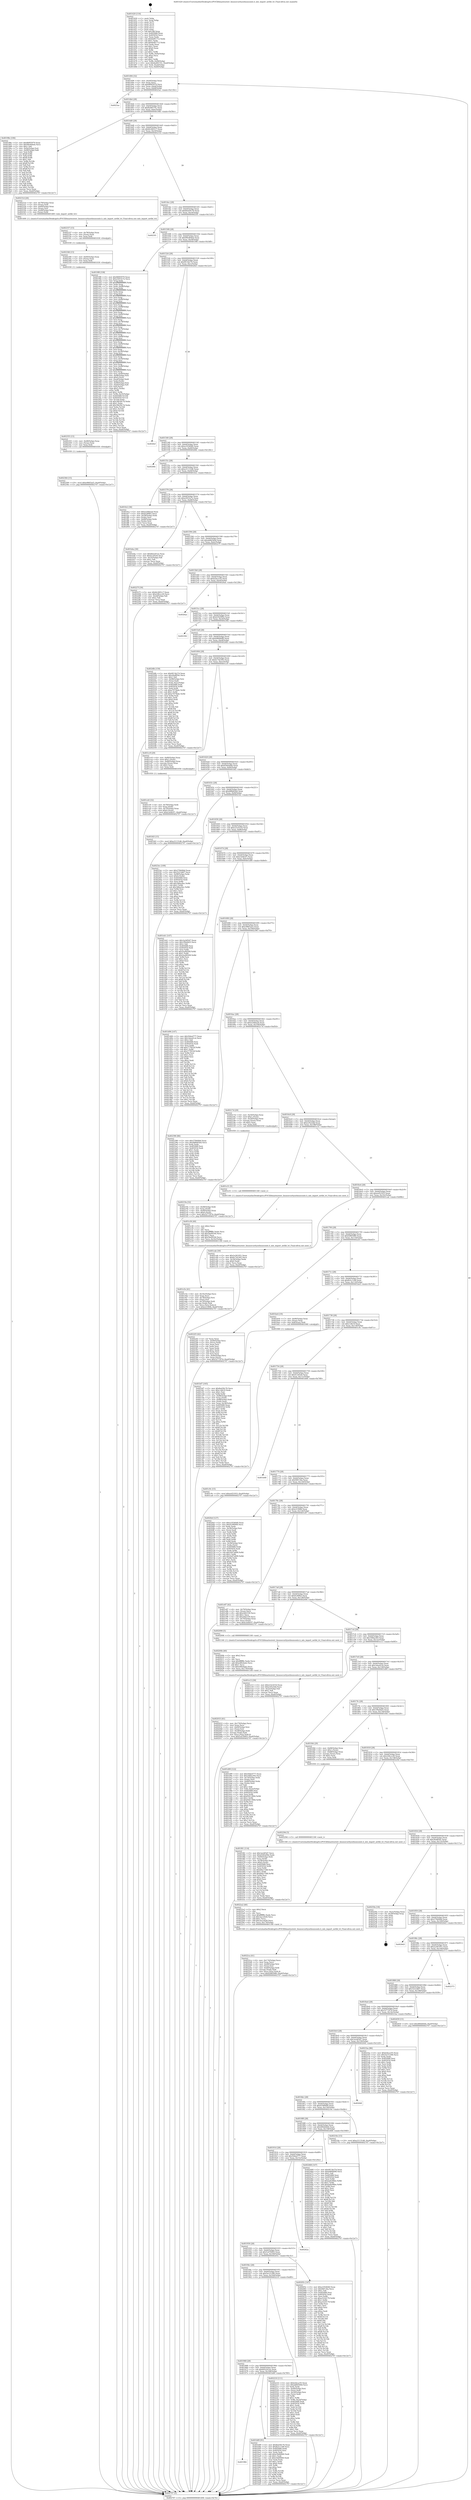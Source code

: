 digraph "0x401420" {
  label = "0x401420 (/mnt/c/Users/mathe/Desktop/tcc/POCII/binaries/extr_linuxsecurityselinuxssmls.h_mls_import_netlbl_lvl_Final-ollvm.out::main(0))"
  labelloc = "t"
  node[shape=record]

  Entry [label="",width=0.3,height=0.3,shape=circle,fillcolor=black,style=filled]
  "0x401494" [label="{
     0x401494 [32]\l
     | [instrs]\l
     &nbsp;&nbsp;0x401494 \<+6\>: mov -0xa0(%rbp),%eax\l
     &nbsp;&nbsp;0x40149a \<+2\>: mov %eax,%ecx\l
     &nbsp;&nbsp;0x40149c \<+6\>: sub $0x86f05979,%ecx\l
     &nbsp;&nbsp;0x4014a2 \<+6\>: mov %eax,-0xb4(%rbp)\l
     &nbsp;&nbsp;0x4014a8 \<+6\>: mov %ecx,-0xb8(%rbp)\l
     &nbsp;&nbsp;0x4014ae \<+6\>: je 00000000004025ac \<main+0x118c\>\l
  }"]
  "0x4025ac" [label="{
     0x4025ac\l
  }", style=dashed]
  "0x4014b4" [label="{
     0x4014b4 [28]\l
     | [instrs]\l
     &nbsp;&nbsp;0x4014b4 \<+5\>: jmp 00000000004014b9 \<main+0x99\>\l
     &nbsp;&nbsp;0x4014b9 \<+6\>: mov -0xb4(%rbp),%eax\l
     &nbsp;&nbsp;0x4014bf \<+5\>: sub $0x8a485741,%eax\l
     &nbsp;&nbsp;0x4014c4 \<+6\>: mov %eax,-0xbc(%rbp)\l
     &nbsp;&nbsp;0x4014ca \<+6\>: je 000000000040198e \<main+0x56e\>\l
  }"]
  Exit [label="",width=0.3,height=0.3,shape=circle,fillcolor=black,style=filled,peripheries=2]
  "0x40198e" [label="{
     0x40198e [106]\l
     | [instrs]\l
     &nbsp;&nbsp;0x40198e \<+5\>: mov $0x86f05979,%eax\l
     &nbsp;&nbsp;0x401993 \<+5\>: mov $0x99e464eb,%ecx\l
     &nbsp;&nbsp;0x401998 \<+2\>: mov $0x1,%dl\l
     &nbsp;&nbsp;0x40199a \<+7\>: mov -0x9a(%rbp),%sil\l
     &nbsp;&nbsp;0x4019a1 \<+7\>: mov -0x99(%rbp),%dil\l
     &nbsp;&nbsp;0x4019a8 \<+3\>: mov %sil,%r8b\l
     &nbsp;&nbsp;0x4019ab \<+4\>: xor $0xff,%r8b\l
     &nbsp;&nbsp;0x4019af \<+3\>: mov %dil,%r9b\l
     &nbsp;&nbsp;0x4019b2 \<+4\>: xor $0xff,%r9b\l
     &nbsp;&nbsp;0x4019b6 \<+3\>: xor $0x1,%dl\l
     &nbsp;&nbsp;0x4019b9 \<+3\>: mov %r8b,%r10b\l
     &nbsp;&nbsp;0x4019bc \<+4\>: and $0xff,%r10b\l
     &nbsp;&nbsp;0x4019c0 \<+3\>: and %dl,%sil\l
     &nbsp;&nbsp;0x4019c3 \<+3\>: mov %r9b,%r11b\l
     &nbsp;&nbsp;0x4019c6 \<+4\>: and $0xff,%r11b\l
     &nbsp;&nbsp;0x4019ca \<+3\>: and %dl,%dil\l
     &nbsp;&nbsp;0x4019cd \<+3\>: or %sil,%r10b\l
     &nbsp;&nbsp;0x4019d0 \<+3\>: or %dil,%r11b\l
     &nbsp;&nbsp;0x4019d3 \<+3\>: xor %r11b,%r10b\l
     &nbsp;&nbsp;0x4019d6 \<+3\>: or %r9b,%r8b\l
     &nbsp;&nbsp;0x4019d9 \<+4\>: xor $0xff,%r8b\l
     &nbsp;&nbsp;0x4019dd \<+3\>: or $0x1,%dl\l
     &nbsp;&nbsp;0x4019e0 \<+3\>: and %dl,%r8b\l
     &nbsp;&nbsp;0x4019e3 \<+3\>: or %r8b,%r10b\l
     &nbsp;&nbsp;0x4019e6 \<+4\>: test $0x1,%r10b\l
     &nbsp;&nbsp;0x4019ea \<+3\>: cmovne %ecx,%eax\l
     &nbsp;&nbsp;0x4019ed \<+6\>: mov %eax,-0xa0(%rbp)\l
     &nbsp;&nbsp;0x4019f3 \<+5\>: jmp 0000000000402707 \<main+0x12e7\>\l
  }"]
  "0x4014d0" [label="{
     0x4014d0 [28]\l
     | [instrs]\l
     &nbsp;&nbsp;0x4014d0 \<+5\>: jmp 00000000004014d5 \<main+0xb5\>\l
     &nbsp;&nbsp;0x4014d5 \<+6\>: mov -0xb4(%rbp),%eax\l
     &nbsp;&nbsp;0x4014db \<+5\>: sub $0x8c2601c7,%eax\l
     &nbsp;&nbsp;0x4014e0 \<+6\>: mov %eax,-0xc0(%rbp)\l
     &nbsp;&nbsp;0x4014e6 \<+6\>: je 000000000040231d \<main+0xefd\>\l
  }"]
  "0x402707" [label="{
     0x402707 [5]\l
     | [instrs]\l
     &nbsp;&nbsp;0x402707 \<+5\>: jmp 0000000000401494 \<main+0x74\>\l
  }"]
  "0x401420" [label="{
     0x401420 [116]\l
     | [instrs]\l
     &nbsp;&nbsp;0x401420 \<+1\>: push %rbp\l
     &nbsp;&nbsp;0x401421 \<+3\>: mov %rsp,%rbp\l
     &nbsp;&nbsp;0x401424 \<+2\>: push %r15\l
     &nbsp;&nbsp;0x401426 \<+2\>: push %r14\l
     &nbsp;&nbsp;0x401428 \<+2\>: push %r13\l
     &nbsp;&nbsp;0x40142a \<+2\>: push %r12\l
     &nbsp;&nbsp;0x40142c \<+1\>: push %rbx\l
     &nbsp;&nbsp;0x40142d \<+7\>: sub $0x188,%rsp\l
     &nbsp;&nbsp;0x401434 \<+7\>: mov 0x405068,%eax\l
     &nbsp;&nbsp;0x40143b \<+7\>: mov 0x405054,%ecx\l
     &nbsp;&nbsp;0x401442 \<+2\>: mov %eax,%edx\l
     &nbsp;&nbsp;0x401444 \<+6\>: sub $0x6ef61712,%edx\l
     &nbsp;&nbsp;0x40144a \<+3\>: sub $0x1,%edx\l
     &nbsp;&nbsp;0x40144d \<+6\>: add $0x6ef61712,%edx\l
     &nbsp;&nbsp;0x401453 \<+3\>: imul %edx,%eax\l
     &nbsp;&nbsp;0x401456 \<+3\>: and $0x1,%eax\l
     &nbsp;&nbsp;0x401459 \<+3\>: cmp $0x0,%eax\l
     &nbsp;&nbsp;0x40145c \<+4\>: sete %r8b\l
     &nbsp;&nbsp;0x401460 \<+4\>: and $0x1,%r8b\l
     &nbsp;&nbsp;0x401464 \<+7\>: mov %r8b,-0x9a(%rbp)\l
     &nbsp;&nbsp;0x40146b \<+3\>: cmp $0xa,%ecx\l
     &nbsp;&nbsp;0x40146e \<+4\>: setl %r8b\l
     &nbsp;&nbsp;0x401472 \<+4\>: and $0x1,%r8b\l
     &nbsp;&nbsp;0x401476 \<+7\>: mov %r8b,-0x99(%rbp)\l
     &nbsp;&nbsp;0x40147d \<+10\>: movl $0x8a485741,-0xa0(%rbp)\l
     &nbsp;&nbsp;0x401487 \<+6\>: mov %edi,-0xa4(%rbp)\l
     &nbsp;&nbsp;0x40148d \<+7\>: mov %rsi,-0xb0(%rbp)\l
  }"]
  "0x402364" [label="{
     0x402364 [15]\l
     | [instrs]\l
     &nbsp;&nbsp;0x402364 \<+10\>: movl $0xe9665ae5,-0xa0(%rbp)\l
     &nbsp;&nbsp;0x40236e \<+5\>: jmp 0000000000402707 \<main+0x12e7\>\l
  }"]
  "0x40231d" [label="{
     0x40231d [26]\l
     | [instrs]\l
     &nbsp;&nbsp;0x40231d \<+4\>: mov -0x78(%rbp),%rax\l
     &nbsp;&nbsp;0x402321 \<+3\>: mov (%rax),%rdi\l
     &nbsp;&nbsp;0x402324 \<+4\>: mov -0x60(%rbp),%rax\l
     &nbsp;&nbsp;0x402328 \<+3\>: mov (%rax),%rsi\l
     &nbsp;&nbsp;0x40232b \<+4\>: mov -0x48(%rbp),%rax\l
     &nbsp;&nbsp;0x40232f \<+3\>: mov (%rax),%rdx\l
     &nbsp;&nbsp;0x402332 \<+5\>: call 0000000000401400 \<mls_import_netlbl_lvl\>\l
     | [calls]\l
     &nbsp;&nbsp;0x401400 \{1\} (/mnt/c/Users/mathe/Desktop/tcc/POCII/binaries/extr_linuxsecurityselinuxssmls.h_mls_import_netlbl_lvl_Final-ollvm.out::mls_import_netlbl_lvl)\l
  }"]
  "0x4014ec" [label="{
     0x4014ec [28]\l
     | [instrs]\l
     &nbsp;&nbsp;0x4014ec \<+5\>: jmp 00000000004014f1 \<main+0xd1\>\l
     &nbsp;&nbsp;0x4014f1 \<+6\>: mov -0xb4(%rbp),%eax\l
     &nbsp;&nbsp;0x4014f7 \<+5\>: sub $0x8ed30c76,%eax\l
     &nbsp;&nbsp;0x4014fc \<+6\>: mov %eax,-0xc4(%rbp)\l
     &nbsp;&nbsp;0x401502 \<+6\>: je 00000000004025f1 \<main+0x11d1\>\l
  }"]
  "0x402355" [label="{
     0x402355 [15]\l
     | [instrs]\l
     &nbsp;&nbsp;0x402355 \<+4\>: mov -0x48(%rbp),%rax\l
     &nbsp;&nbsp;0x402359 \<+3\>: mov (%rax),%rax\l
     &nbsp;&nbsp;0x40235c \<+3\>: mov %rax,%rdi\l
     &nbsp;&nbsp;0x40235f \<+5\>: call 0000000000401030 \<free@plt\>\l
     | [calls]\l
     &nbsp;&nbsp;0x401030 \{1\} (unknown)\l
  }"]
  "0x4025f1" [label="{
     0x4025f1\l
  }", style=dashed]
  "0x401508" [label="{
     0x401508 [28]\l
     | [instrs]\l
     &nbsp;&nbsp;0x401508 \<+5\>: jmp 000000000040150d \<main+0xed\>\l
     &nbsp;&nbsp;0x40150d \<+6\>: mov -0xb4(%rbp),%eax\l
     &nbsp;&nbsp;0x401513 \<+5\>: sub $0x99e464eb,%eax\l
     &nbsp;&nbsp;0x401518 \<+6\>: mov %eax,-0xc8(%rbp)\l
     &nbsp;&nbsp;0x40151e \<+6\>: je 00000000004019f8 \<main+0x5d8\>\l
  }"]
  "0x402346" [label="{
     0x402346 [15]\l
     | [instrs]\l
     &nbsp;&nbsp;0x402346 \<+4\>: mov -0x60(%rbp),%rax\l
     &nbsp;&nbsp;0x40234a \<+3\>: mov (%rax),%rax\l
     &nbsp;&nbsp;0x40234d \<+3\>: mov %rax,%rdi\l
     &nbsp;&nbsp;0x402350 \<+5\>: call 0000000000401030 \<free@plt\>\l
     | [calls]\l
     &nbsp;&nbsp;0x401030 \{1\} (unknown)\l
  }"]
  "0x4019f8" [label="{
     0x4019f8 [338]\l
     | [instrs]\l
     &nbsp;&nbsp;0x4019f8 \<+5\>: mov $0x86f05979,%eax\l
     &nbsp;&nbsp;0x4019fd \<+5\>: mov $0xa5053e7e,%ecx\l
     &nbsp;&nbsp;0x401a02 \<+3\>: mov %rsp,%rdx\l
     &nbsp;&nbsp;0x401a05 \<+4\>: add $0xfffffffffffffff0,%rdx\l
     &nbsp;&nbsp;0x401a09 \<+3\>: mov %rdx,%rsp\l
     &nbsp;&nbsp;0x401a0c \<+7\>: mov %rdx,-0x98(%rbp)\l
     &nbsp;&nbsp;0x401a13 \<+3\>: mov %rsp,%rdx\l
     &nbsp;&nbsp;0x401a16 \<+4\>: add $0xfffffffffffffff0,%rdx\l
     &nbsp;&nbsp;0x401a1a \<+3\>: mov %rdx,%rsp\l
     &nbsp;&nbsp;0x401a1d \<+3\>: mov %rsp,%rsi\l
     &nbsp;&nbsp;0x401a20 \<+4\>: add $0xfffffffffffffff0,%rsi\l
     &nbsp;&nbsp;0x401a24 \<+3\>: mov %rsi,%rsp\l
     &nbsp;&nbsp;0x401a27 \<+7\>: mov %rsi,-0x90(%rbp)\l
     &nbsp;&nbsp;0x401a2e \<+3\>: mov %rsp,%rsi\l
     &nbsp;&nbsp;0x401a31 \<+4\>: add $0xfffffffffffffff0,%rsi\l
     &nbsp;&nbsp;0x401a35 \<+3\>: mov %rsi,%rsp\l
     &nbsp;&nbsp;0x401a38 \<+7\>: mov %rsi,-0x88(%rbp)\l
     &nbsp;&nbsp;0x401a3f \<+3\>: mov %rsp,%rsi\l
     &nbsp;&nbsp;0x401a42 \<+4\>: add $0xfffffffffffffff0,%rsi\l
     &nbsp;&nbsp;0x401a46 \<+3\>: mov %rsi,%rsp\l
     &nbsp;&nbsp;0x401a49 \<+4\>: mov %rsi,-0x80(%rbp)\l
     &nbsp;&nbsp;0x401a4d \<+3\>: mov %rsp,%rsi\l
     &nbsp;&nbsp;0x401a50 \<+4\>: add $0xfffffffffffffff0,%rsi\l
     &nbsp;&nbsp;0x401a54 \<+3\>: mov %rsi,%rsp\l
     &nbsp;&nbsp;0x401a57 \<+4\>: mov %rsi,-0x78(%rbp)\l
     &nbsp;&nbsp;0x401a5b \<+3\>: mov %rsp,%rsi\l
     &nbsp;&nbsp;0x401a5e \<+4\>: add $0xfffffffffffffff0,%rsi\l
     &nbsp;&nbsp;0x401a62 \<+3\>: mov %rsi,%rsp\l
     &nbsp;&nbsp;0x401a65 \<+4\>: mov %rsi,-0x70(%rbp)\l
     &nbsp;&nbsp;0x401a69 \<+3\>: mov %rsp,%rsi\l
     &nbsp;&nbsp;0x401a6c \<+4\>: add $0xfffffffffffffff0,%rsi\l
     &nbsp;&nbsp;0x401a70 \<+3\>: mov %rsi,%rsp\l
     &nbsp;&nbsp;0x401a73 \<+4\>: mov %rsi,-0x68(%rbp)\l
     &nbsp;&nbsp;0x401a77 \<+3\>: mov %rsp,%rsi\l
     &nbsp;&nbsp;0x401a7a \<+4\>: add $0xfffffffffffffff0,%rsi\l
     &nbsp;&nbsp;0x401a7e \<+3\>: mov %rsi,%rsp\l
     &nbsp;&nbsp;0x401a81 \<+4\>: mov %rsi,-0x60(%rbp)\l
     &nbsp;&nbsp;0x401a85 \<+3\>: mov %rsp,%rsi\l
     &nbsp;&nbsp;0x401a88 \<+4\>: add $0xfffffffffffffff0,%rsi\l
     &nbsp;&nbsp;0x401a8c \<+3\>: mov %rsi,%rsp\l
     &nbsp;&nbsp;0x401a8f \<+4\>: mov %rsi,-0x58(%rbp)\l
     &nbsp;&nbsp;0x401a93 \<+3\>: mov %rsp,%rsi\l
     &nbsp;&nbsp;0x401a96 \<+4\>: add $0xfffffffffffffff0,%rsi\l
     &nbsp;&nbsp;0x401a9a \<+3\>: mov %rsi,%rsp\l
     &nbsp;&nbsp;0x401a9d \<+4\>: mov %rsi,-0x50(%rbp)\l
     &nbsp;&nbsp;0x401aa1 \<+3\>: mov %rsp,%rsi\l
     &nbsp;&nbsp;0x401aa4 \<+4\>: add $0xfffffffffffffff0,%rsi\l
     &nbsp;&nbsp;0x401aa8 \<+3\>: mov %rsi,%rsp\l
     &nbsp;&nbsp;0x401aab \<+4\>: mov %rsi,-0x48(%rbp)\l
     &nbsp;&nbsp;0x401aaf \<+3\>: mov %rsp,%rsi\l
     &nbsp;&nbsp;0x401ab2 \<+4\>: add $0xfffffffffffffff0,%rsi\l
     &nbsp;&nbsp;0x401ab6 \<+3\>: mov %rsi,%rsp\l
     &nbsp;&nbsp;0x401ab9 \<+4\>: mov %rsi,-0x40(%rbp)\l
     &nbsp;&nbsp;0x401abd \<+7\>: mov -0x98(%rbp),%rsi\l
     &nbsp;&nbsp;0x401ac4 \<+6\>: movl $0x0,(%rsi)\l
     &nbsp;&nbsp;0x401aca \<+6\>: mov -0xa4(%rbp),%edi\l
     &nbsp;&nbsp;0x401ad0 \<+2\>: mov %edi,(%rdx)\l
     &nbsp;&nbsp;0x401ad2 \<+7\>: mov -0x90(%rbp),%rsi\l
     &nbsp;&nbsp;0x401ad9 \<+7\>: mov -0xb0(%rbp),%r8\l
     &nbsp;&nbsp;0x401ae0 \<+3\>: mov %r8,(%rsi)\l
     &nbsp;&nbsp;0x401ae3 \<+3\>: cmpl $0x2,(%rdx)\l
     &nbsp;&nbsp;0x401ae6 \<+4\>: setne %r9b\l
     &nbsp;&nbsp;0x401aea \<+4\>: and $0x1,%r9b\l
     &nbsp;&nbsp;0x401aee \<+4\>: mov %r9b,-0x35(%rbp)\l
     &nbsp;&nbsp;0x401af2 \<+8\>: mov 0x405068,%r10d\l
     &nbsp;&nbsp;0x401afa \<+8\>: mov 0x405054,%r11d\l
     &nbsp;&nbsp;0x401b02 \<+3\>: mov %r10d,%ebx\l
     &nbsp;&nbsp;0x401b05 \<+6\>: sub $0x39b39c7d,%ebx\l
     &nbsp;&nbsp;0x401b0b \<+3\>: sub $0x1,%ebx\l
     &nbsp;&nbsp;0x401b0e \<+6\>: add $0x39b39c7d,%ebx\l
     &nbsp;&nbsp;0x401b14 \<+4\>: imul %ebx,%r10d\l
     &nbsp;&nbsp;0x401b18 \<+4\>: and $0x1,%r10d\l
     &nbsp;&nbsp;0x401b1c \<+4\>: cmp $0x0,%r10d\l
     &nbsp;&nbsp;0x401b20 \<+4\>: sete %r9b\l
     &nbsp;&nbsp;0x401b24 \<+4\>: cmp $0xa,%r11d\l
     &nbsp;&nbsp;0x401b28 \<+4\>: setl %r14b\l
     &nbsp;&nbsp;0x401b2c \<+3\>: mov %r9b,%r15b\l
     &nbsp;&nbsp;0x401b2f \<+3\>: and %r14b,%r15b\l
     &nbsp;&nbsp;0x401b32 \<+3\>: xor %r14b,%r9b\l
     &nbsp;&nbsp;0x401b35 \<+3\>: or %r9b,%r15b\l
     &nbsp;&nbsp;0x401b38 \<+4\>: test $0x1,%r15b\l
     &nbsp;&nbsp;0x401b3c \<+3\>: cmovne %ecx,%eax\l
     &nbsp;&nbsp;0x401b3f \<+6\>: mov %eax,-0xa0(%rbp)\l
     &nbsp;&nbsp;0x401b45 \<+5\>: jmp 0000000000402707 \<main+0x12e7\>\l
  }"]
  "0x401524" [label="{
     0x401524 [28]\l
     | [instrs]\l
     &nbsp;&nbsp;0x401524 \<+5\>: jmp 0000000000401529 \<main+0x109\>\l
     &nbsp;&nbsp;0x401529 \<+6\>: mov -0xb4(%rbp),%eax\l
     &nbsp;&nbsp;0x40152f \<+5\>: sub $0x9f13b274,%eax\l
     &nbsp;&nbsp;0x401534 \<+6\>: mov %eax,-0xcc(%rbp)\l
     &nbsp;&nbsp;0x40153a \<+6\>: je 00000000004026ef \<main+0x12cf\>\l
  }"]
  "0x402337" [label="{
     0x402337 [15]\l
     | [instrs]\l
     &nbsp;&nbsp;0x402337 \<+4\>: mov -0x78(%rbp),%rax\l
     &nbsp;&nbsp;0x40233b \<+3\>: mov (%rax),%rax\l
     &nbsp;&nbsp;0x40233e \<+3\>: mov %rax,%rdi\l
     &nbsp;&nbsp;0x402341 \<+5\>: call 0000000000401030 \<free@plt\>\l
     | [calls]\l
     &nbsp;&nbsp;0x401030 \{1\} (unknown)\l
  }"]
  "0x4022ca" [label="{
     0x4022ca [41]\l
     | [instrs]\l
     &nbsp;&nbsp;0x4022ca \<+6\>: mov -0x174(%rbp),%ecx\l
     &nbsp;&nbsp;0x4022d0 \<+3\>: imul %eax,%ecx\l
     &nbsp;&nbsp;0x4022d3 \<+4\>: mov -0x48(%rbp),%rsi\l
     &nbsp;&nbsp;0x4022d7 \<+3\>: mov (%rsi),%rsi\l
     &nbsp;&nbsp;0x4022da \<+4\>: mov -0x40(%rbp),%rdi\l
     &nbsp;&nbsp;0x4022de \<+3\>: movslq (%rdi),%rdi\l
     &nbsp;&nbsp;0x4022e1 \<+3\>: mov %ecx,(%rsi,%rdi,4)\l
     &nbsp;&nbsp;0x4022e4 \<+10\>: movl $0xf2885080,-0xa0(%rbp)\l
     &nbsp;&nbsp;0x4022ee \<+5\>: jmp 0000000000402707 \<main+0x12e7\>\l
  }"]
  "0x4026ef" [label="{
     0x4026ef\l
  }", style=dashed]
  "0x401540" [label="{
     0x401540 [28]\l
     | [instrs]\l
     &nbsp;&nbsp;0x401540 \<+5\>: jmp 0000000000401545 \<main+0x125\>\l
     &nbsp;&nbsp;0x401545 \<+6\>: mov -0xb4(%rbp),%eax\l
     &nbsp;&nbsp;0x40154b \<+5\>: sub $0xa10540d0,%eax\l
     &nbsp;&nbsp;0x401550 \<+6\>: mov %eax,-0xd0(%rbp)\l
     &nbsp;&nbsp;0x401556 \<+6\>: je 000000000040268c \<main+0x126c\>\l
  }"]
  "0x4022a2" [label="{
     0x4022a2 [40]\l
     | [instrs]\l
     &nbsp;&nbsp;0x4022a2 \<+5\>: mov $0x2,%ecx\l
     &nbsp;&nbsp;0x4022a7 \<+1\>: cltd\l
     &nbsp;&nbsp;0x4022a8 \<+2\>: idiv %ecx\l
     &nbsp;&nbsp;0x4022aa \<+6\>: imul $0xfffffffe,%edx,%ecx\l
     &nbsp;&nbsp;0x4022b0 \<+6\>: sub $0x3acce626,%ecx\l
     &nbsp;&nbsp;0x4022b6 \<+3\>: add $0x1,%ecx\l
     &nbsp;&nbsp;0x4022b9 \<+6\>: add $0x3acce626,%ecx\l
     &nbsp;&nbsp;0x4022bf \<+6\>: mov %ecx,-0x174(%rbp)\l
     &nbsp;&nbsp;0x4022c5 \<+5\>: call 0000000000401160 \<next_i\>\l
     | [calls]\l
     &nbsp;&nbsp;0x401160 \{1\} (/mnt/c/Users/mathe/Desktop/tcc/POCII/binaries/extr_linuxsecurityselinuxssmls.h_mls_import_netlbl_lvl_Final-ollvm.out::next_i)\l
  }"]
  "0x40268c" [label="{
     0x40268c\l
  }", style=dashed]
  "0x40155c" [label="{
     0x40155c [28]\l
     | [instrs]\l
     &nbsp;&nbsp;0x40155c \<+5\>: jmp 0000000000401561 \<main+0x141\>\l
     &nbsp;&nbsp;0x401561 \<+6\>: mov -0xb4(%rbp),%eax\l
     &nbsp;&nbsp;0x401567 \<+5\>: sub $0xa31131d6,%eax\l
     &nbsp;&nbsp;0x40156c \<+6\>: mov %eax,-0xd4(%rbp)\l
     &nbsp;&nbsp;0x401572 \<+6\>: je 0000000000401fe2 \<main+0xbc2\>\l
  }"]
  "0x40219a" [label="{
     0x40219a [32]\l
     | [instrs]\l
     &nbsp;&nbsp;0x40219a \<+4\>: mov -0x48(%rbp),%rdi\l
     &nbsp;&nbsp;0x40219e \<+3\>: mov %rax,(%rdi)\l
     &nbsp;&nbsp;0x4021a1 \<+4\>: mov -0x40(%rbp),%rax\l
     &nbsp;&nbsp;0x4021a5 \<+6\>: movl $0x0,(%rax)\l
     &nbsp;&nbsp;0x4021ab \<+10\>: movl $0x32772f7d,-0xa0(%rbp)\l
     &nbsp;&nbsp;0x4021b5 \<+5\>: jmp 0000000000402707 \<main+0x12e7\>\l
  }"]
  "0x401fe2" [label="{
     0x401fe2 [36]\l
     | [instrs]\l
     &nbsp;&nbsp;0x401fe2 \<+5\>: mov $0xea56bea4,%eax\l
     &nbsp;&nbsp;0x401fe7 \<+5\>: mov $0xfe289b5,%ecx\l
     &nbsp;&nbsp;0x401fec \<+4\>: mov -0x58(%rbp),%rdx\l
     &nbsp;&nbsp;0x401ff0 \<+2\>: mov (%rdx),%esi\l
     &nbsp;&nbsp;0x401ff2 \<+4\>: mov -0x68(%rbp),%rdx\l
     &nbsp;&nbsp;0x401ff6 \<+2\>: cmp (%rdx),%esi\l
     &nbsp;&nbsp;0x401ff8 \<+3\>: cmovl %ecx,%eax\l
     &nbsp;&nbsp;0x401ffb \<+6\>: mov %eax,-0xa0(%rbp)\l
     &nbsp;&nbsp;0x402001 \<+5\>: jmp 0000000000402707 \<main+0x12e7\>\l
  }"]
  "0x401578" [label="{
     0x401578 [28]\l
     | [instrs]\l
     &nbsp;&nbsp;0x401578 \<+5\>: jmp 000000000040157d \<main+0x15d\>\l
     &nbsp;&nbsp;0x40157d \<+6\>: mov -0xb4(%rbp),%eax\l
     &nbsp;&nbsp;0x401583 \<+5\>: sub $0xa5053e7e,%eax\l
     &nbsp;&nbsp;0x401588 \<+6\>: mov %eax,-0xd8(%rbp)\l
     &nbsp;&nbsp;0x40158e \<+6\>: je 0000000000401b4a \<main+0x72a\>\l
  }"]
  "0x402033" [label="{
     0x402033 [41]\l
     | [instrs]\l
     &nbsp;&nbsp;0x402033 \<+6\>: mov -0x170(%rbp),%ecx\l
     &nbsp;&nbsp;0x402039 \<+3\>: imul %eax,%ecx\l
     &nbsp;&nbsp;0x40203c \<+4\>: mov -0x60(%rbp),%rsi\l
     &nbsp;&nbsp;0x402040 \<+3\>: mov (%rsi),%rsi\l
     &nbsp;&nbsp;0x402043 \<+4\>: mov -0x58(%rbp),%rdi\l
     &nbsp;&nbsp;0x402047 \<+3\>: movslq (%rdi),%rdi\l
     &nbsp;&nbsp;0x40204a \<+3\>: mov %ecx,(%rsi,%rdi,4)\l
     &nbsp;&nbsp;0x40204d \<+10\>: movl $0x5cd76003,-0xa0(%rbp)\l
     &nbsp;&nbsp;0x402057 \<+5\>: jmp 0000000000402707 \<main+0x12e7\>\l
  }"]
  "0x401b4a" [label="{
     0x401b4a [30]\l
     | [instrs]\l
     &nbsp;&nbsp;0x401b4a \<+5\>: mov $0x602241ee,%eax\l
     &nbsp;&nbsp;0x401b4f \<+5\>: mov $0x41245e6,%ecx\l
     &nbsp;&nbsp;0x401b54 \<+3\>: mov -0x35(%rbp),%dl\l
     &nbsp;&nbsp;0x401b57 \<+3\>: test $0x1,%dl\l
     &nbsp;&nbsp;0x401b5a \<+3\>: cmovne %ecx,%eax\l
     &nbsp;&nbsp;0x401b5d \<+6\>: mov %eax,-0xa0(%rbp)\l
     &nbsp;&nbsp;0x401b63 \<+5\>: jmp 0000000000402707 \<main+0x12e7\>\l
  }"]
  "0x401594" [label="{
     0x401594 [28]\l
     | [instrs]\l
     &nbsp;&nbsp;0x401594 \<+5\>: jmp 0000000000401599 \<main+0x179\>\l
     &nbsp;&nbsp;0x401599 \<+6\>: mov -0xb4(%rbp),%eax\l
     &nbsp;&nbsp;0x40159f \<+5\>: sub $0xab8d540d,%eax\l
     &nbsp;&nbsp;0x4015a4 \<+6\>: mov %eax,-0xdc(%rbp)\l
     &nbsp;&nbsp;0x4015aa \<+6\>: je 000000000040227f \<main+0xe5f\>\l
  }"]
  "0x40200b" [label="{
     0x40200b [40]\l
     | [instrs]\l
     &nbsp;&nbsp;0x40200b \<+5\>: mov $0x2,%ecx\l
     &nbsp;&nbsp;0x402010 \<+1\>: cltd\l
     &nbsp;&nbsp;0x402011 \<+2\>: idiv %ecx\l
     &nbsp;&nbsp;0x402013 \<+6\>: imul $0xfffffffe,%edx,%ecx\l
     &nbsp;&nbsp;0x402019 \<+6\>: add $0xed9e4ab2,%ecx\l
     &nbsp;&nbsp;0x40201f \<+3\>: add $0x1,%ecx\l
     &nbsp;&nbsp;0x402022 \<+6\>: sub $0xed9e4ab2,%ecx\l
     &nbsp;&nbsp;0x402028 \<+6\>: mov %ecx,-0x170(%rbp)\l
     &nbsp;&nbsp;0x40202e \<+5\>: call 0000000000401160 \<next_i\>\l
     | [calls]\l
     &nbsp;&nbsp;0x401160 \{1\} (/mnt/c/Users/mathe/Desktop/tcc/POCII/binaries/extr_linuxsecurityselinuxssmls.h_mls_import_netlbl_lvl_Final-ollvm.out::next_i)\l
  }"]
  "0x40227f" [label="{
     0x40227f [30]\l
     | [instrs]\l
     &nbsp;&nbsp;0x40227f \<+5\>: mov $0x8c2601c7,%eax\l
     &nbsp;&nbsp;0x402284 \<+5\>: mov $0x228ccc20,%ecx\l
     &nbsp;&nbsp;0x402289 \<+3\>: mov -0x2d(%rbp),%dl\l
     &nbsp;&nbsp;0x40228c \<+3\>: test $0x1,%dl\l
     &nbsp;&nbsp;0x40228f \<+3\>: cmovne %ecx,%eax\l
     &nbsp;&nbsp;0x402292 \<+6\>: mov %eax,-0xa0(%rbp)\l
     &nbsp;&nbsp;0x402298 \<+5\>: jmp 0000000000402707 \<main+0x12e7\>\l
  }"]
  "0x4015b0" [label="{
     0x4015b0 [28]\l
     | [instrs]\l
     &nbsp;&nbsp;0x4015b0 \<+5\>: jmp 00000000004015b5 \<main+0x195\>\l
     &nbsp;&nbsp;0x4015b5 \<+6\>: mov -0xb4(%rbp),%eax\l
     &nbsp;&nbsp;0x4015bb \<+5\>: sub $0xb2bca1f5,%eax\l
     &nbsp;&nbsp;0x4015c0 \<+6\>: mov %eax,-0xe0(%rbp)\l
     &nbsp;&nbsp;0x4015c6 \<+6\>: je 00000000004026ae \<main+0x128e\>\l
  }"]
  "0x401f61" [label="{
     0x401f61 [114]\l
     | [instrs]\l
     &nbsp;&nbsp;0x401f61 \<+5\>: mov $0x3a2df3d7,%ecx\l
     &nbsp;&nbsp;0x401f66 \<+5\>: mov $0xd540a00b,%edx\l
     &nbsp;&nbsp;0x401f6b \<+4\>: mov -0x60(%rbp),%rdi\l
     &nbsp;&nbsp;0x401f6f \<+3\>: mov %rax,(%rdi)\l
     &nbsp;&nbsp;0x401f72 \<+4\>: mov -0x58(%rbp),%rax\l
     &nbsp;&nbsp;0x401f76 \<+6\>: movl $0x0,(%rax)\l
     &nbsp;&nbsp;0x401f7c \<+7\>: mov 0x405068,%esi\l
     &nbsp;&nbsp;0x401f83 \<+8\>: mov 0x405054,%r8d\l
     &nbsp;&nbsp;0x401f8b \<+3\>: mov %esi,%r9d\l
     &nbsp;&nbsp;0x401f8e \<+7\>: sub $0x6f4a7348,%r9d\l
     &nbsp;&nbsp;0x401f95 \<+4\>: sub $0x1,%r9d\l
     &nbsp;&nbsp;0x401f99 \<+7\>: add $0x6f4a7348,%r9d\l
     &nbsp;&nbsp;0x401fa0 \<+4\>: imul %r9d,%esi\l
     &nbsp;&nbsp;0x401fa4 \<+3\>: and $0x1,%esi\l
     &nbsp;&nbsp;0x401fa7 \<+3\>: cmp $0x0,%esi\l
     &nbsp;&nbsp;0x401faa \<+4\>: sete %r10b\l
     &nbsp;&nbsp;0x401fae \<+4\>: cmp $0xa,%r8d\l
     &nbsp;&nbsp;0x401fb2 \<+4\>: setl %r11b\l
     &nbsp;&nbsp;0x401fb6 \<+3\>: mov %r10b,%bl\l
     &nbsp;&nbsp;0x401fb9 \<+3\>: and %r11b,%bl\l
     &nbsp;&nbsp;0x401fbc \<+3\>: xor %r11b,%r10b\l
     &nbsp;&nbsp;0x401fbf \<+3\>: or %r10b,%bl\l
     &nbsp;&nbsp;0x401fc2 \<+3\>: test $0x1,%bl\l
     &nbsp;&nbsp;0x401fc5 \<+3\>: cmovne %edx,%ecx\l
     &nbsp;&nbsp;0x401fc8 \<+6\>: mov %ecx,-0xa0(%rbp)\l
     &nbsp;&nbsp;0x401fce \<+5\>: jmp 0000000000402707 \<main+0x12e7\>\l
  }"]
  "0x4026ae" [label="{
     0x4026ae\l
  }", style=dashed]
  "0x4015cc" [label="{
     0x4015cc [28]\l
     | [instrs]\l
     &nbsp;&nbsp;0x4015cc \<+5\>: jmp 00000000004015d1 \<main+0x1b1\>\l
     &nbsp;&nbsp;0x4015d1 \<+6\>: mov -0xb4(%rbp),%eax\l
     &nbsp;&nbsp;0x4015d7 \<+5\>: sub $0xb5029f92,%eax\l
     &nbsp;&nbsp;0x4015dc \<+6\>: mov %eax,-0xe4(%rbp)\l
     &nbsp;&nbsp;0x4015e2 \<+6\>: je 0000000000402382 \<main+0xf62\>\l
  }"]
  "0x401e5e" [label="{
     0x401e5e [41]\l
     | [instrs]\l
     &nbsp;&nbsp;0x401e5e \<+6\>: mov -0x16c(%rbp),%ecx\l
     &nbsp;&nbsp;0x401e64 \<+3\>: imul %eax,%ecx\l
     &nbsp;&nbsp;0x401e67 \<+4\>: mov -0x78(%rbp),%rsi\l
     &nbsp;&nbsp;0x401e6b \<+3\>: mov (%rsi),%rsi\l
     &nbsp;&nbsp;0x401e6e \<+4\>: mov -0x70(%rbp),%rdi\l
     &nbsp;&nbsp;0x401e72 \<+3\>: movslq (%rdi),%rdi\l
     &nbsp;&nbsp;0x401e75 \<+3\>: mov %ecx,(%rsi,%rdi,4)\l
     &nbsp;&nbsp;0x401e78 \<+10\>: movl $0xe2196fb,-0xa0(%rbp)\l
     &nbsp;&nbsp;0x401e82 \<+5\>: jmp 0000000000402707 \<main+0x12e7\>\l
  }"]
  "0x402382" [label="{
     0x402382\l
  }", style=dashed]
  "0x4015e8" [label="{
     0x4015e8 [28]\l
     | [instrs]\l
     &nbsp;&nbsp;0x4015e8 \<+5\>: jmp 00000000004015ed \<main+0x1cd\>\l
     &nbsp;&nbsp;0x4015ed \<+6\>: mov -0xb4(%rbp),%eax\l
     &nbsp;&nbsp;0x4015f3 \<+5\>: sub $0xb960b0f0,%eax\l
     &nbsp;&nbsp;0x4015f8 \<+6\>: mov %eax,-0xe8(%rbp)\l
     &nbsp;&nbsp;0x4015fe \<+6\>: je 00000000004024fb \<main+0x10db\>\l
  }"]
  "0x401e36" [label="{
     0x401e36 [40]\l
     | [instrs]\l
     &nbsp;&nbsp;0x401e36 \<+5\>: mov $0x2,%ecx\l
     &nbsp;&nbsp;0x401e3b \<+1\>: cltd\l
     &nbsp;&nbsp;0x401e3c \<+2\>: idiv %ecx\l
     &nbsp;&nbsp;0x401e3e \<+6\>: imul $0xfffffffe,%edx,%ecx\l
     &nbsp;&nbsp;0x401e44 \<+6\>: sub $0x5bef9164,%ecx\l
     &nbsp;&nbsp;0x401e4a \<+3\>: add $0x1,%ecx\l
     &nbsp;&nbsp;0x401e4d \<+6\>: add $0x5bef9164,%ecx\l
     &nbsp;&nbsp;0x401e53 \<+6\>: mov %ecx,-0x16c(%rbp)\l
     &nbsp;&nbsp;0x401e59 \<+5\>: call 0000000000401160 \<next_i\>\l
     | [calls]\l
     &nbsp;&nbsp;0x401160 \{1\} (/mnt/c/Users/mathe/Desktop/tcc/POCII/binaries/extr_linuxsecurityselinuxssmls.h_mls_import_netlbl_lvl_Final-ollvm.out::next_i)\l
  }"]
  "0x4024fb" [label="{
     0x4024fb [159]\l
     | [instrs]\l
     &nbsp;&nbsp;0x4024fb \<+5\>: mov $0x9f13b274,%eax\l
     &nbsp;&nbsp;0x402500 \<+5\>: mov $0x26af850c,%ecx\l
     &nbsp;&nbsp;0x402505 \<+2\>: mov $0x1,%dl\l
     &nbsp;&nbsp;0x402507 \<+7\>: mov -0x98(%rbp),%rsi\l
     &nbsp;&nbsp;0x40250e \<+2\>: mov (%rsi),%edi\l
     &nbsp;&nbsp;0x402510 \<+3\>: mov %edi,-0x2c(%rbp)\l
     &nbsp;&nbsp;0x402513 \<+7\>: mov 0x405068,%edi\l
     &nbsp;&nbsp;0x40251a \<+8\>: mov 0x405054,%r8d\l
     &nbsp;&nbsp;0x402522 \<+3\>: mov %edi,%r9d\l
     &nbsp;&nbsp;0x402525 \<+7\>: sub $0xe7074bdc,%r9d\l
     &nbsp;&nbsp;0x40252c \<+4\>: sub $0x1,%r9d\l
     &nbsp;&nbsp;0x402530 \<+7\>: add $0xe7074bdc,%r9d\l
     &nbsp;&nbsp;0x402537 \<+4\>: imul %r9d,%edi\l
     &nbsp;&nbsp;0x40253b \<+3\>: and $0x1,%edi\l
     &nbsp;&nbsp;0x40253e \<+3\>: cmp $0x0,%edi\l
     &nbsp;&nbsp;0x402541 \<+4\>: sete %r10b\l
     &nbsp;&nbsp;0x402545 \<+4\>: cmp $0xa,%r8d\l
     &nbsp;&nbsp;0x402549 \<+4\>: setl %r11b\l
     &nbsp;&nbsp;0x40254d \<+3\>: mov %r10b,%bl\l
     &nbsp;&nbsp;0x402550 \<+3\>: xor $0xff,%bl\l
     &nbsp;&nbsp;0x402553 \<+3\>: mov %r11b,%r14b\l
     &nbsp;&nbsp;0x402556 \<+4\>: xor $0xff,%r14b\l
     &nbsp;&nbsp;0x40255a \<+3\>: xor $0x1,%dl\l
     &nbsp;&nbsp;0x40255d \<+3\>: mov %bl,%r15b\l
     &nbsp;&nbsp;0x402560 \<+4\>: and $0xff,%r15b\l
     &nbsp;&nbsp;0x402564 \<+3\>: and %dl,%r10b\l
     &nbsp;&nbsp;0x402567 \<+3\>: mov %r14b,%r12b\l
     &nbsp;&nbsp;0x40256a \<+4\>: and $0xff,%r12b\l
     &nbsp;&nbsp;0x40256e \<+3\>: and %dl,%r11b\l
     &nbsp;&nbsp;0x402571 \<+3\>: or %r10b,%r15b\l
     &nbsp;&nbsp;0x402574 \<+3\>: or %r11b,%r12b\l
     &nbsp;&nbsp;0x402577 \<+3\>: xor %r12b,%r15b\l
     &nbsp;&nbsp;0x40257a \<+3\>: or %r14b,%bl\l
     &nbsp;&nbsp;0x40257d \<+3\>: xor $0xff,%bl\l
     &nbsp;&nbsp;0x402580 \<+3\>: or $0x1,%dl\l
     &nbsp;&nbsp;0x402583 \<+2\>: and %dl,%bl\l
     &nbsp;&nbsp;0x402585 \<+3\>: or %bl,%r15b\l
     &nbsp;&nbsp;0x402588 \<+4\>: test $0x1,%r15b\l
     &nbsp;&nbsp;0x40258c \<+3\>: cmovne %ecx,%eax\l
     &nbsp;&nbsp;0x40258f \<+6\>: mov %eax,-0xa0(%rbp)\l
     &nbsp;&nbsp;0x402595 \<+5\>: jmp 0000000000402707 \<main+0x12e7\>\l
  }"]
  "0x401604" [label="{
     0x401604 [28]\l
     | [instrs]\l
     &nbsp;&nbsp;0x401604 \<+5\>: jmp 0000000000401609 \<main+0x1e9\>\l
     &nbsp;&nbsp;0x401609 \<+6\>: mov -0xb4(%rbp),%eax\l
     &nbsp;&nbsp;0x40160f \<+5\>: sub $0xbc7d2365,%eax\l
     &nbsp;&nbsp;0x401614 \<+6\>: mov %eax,-0xec(%rbp)\l
     &nbsp;&nbsp;0x40161a \<+6\>: je 0000000000401cc9 \<main+0x8a9\>\l
  }"]
  "0x401ce6" [label="{
     0x401ce6 [32]\l
     | [instrs]\l
     &nbsp;&nbsp;0x401ce6 \<+4\>: mov -0x78(%rbp),%rdi\l
     &nbsp;&nbsp;0x401cea \<+3\>: mov %rax,(%rdi)\l
     &nbsp;&nbsp;0x401ced \<+4\>: mov -0x70(%rbp),%rax\l
     &nbsp;&nbsp;0x401cf1 \<+6\>: movl $0x0,(%rax)\l
     &nbsp;&nbsp;0x401cf7 \<+10\>: movl $0xe3efdc07,-0xa0(%rbp)\l
     &nbsp;&nbsp;0x401d01 \<+5\>: jmp 0000000000402707 \<main+0x12e7\>\l
  }"]
  "0x401cc9" [label="{
     0x401cc9 [29]\l
     | [instrs]\l
     &nbsp;&nbsp;0x401cc9 \<+4\>: mov -0x80(%rbp),%rax\l
     &nbsp;&nbsp;0x401ccd \<+6\>: movl $0x1,(%rax)\l
     &nbsp;&nbsp;0x401cd3 \<+4\>: mov -0x80(%rbp),%rax\l
     &nbsp;&nbsp;0x401cd7 \<+3\>: movslq (%rax),%rax\l
     &nbsp;&nbsp;0x401cda \<+4\>: shl $0x2,%rax\l
     &nbsp;&nbsp;0x401cde \<+3\>: mov %rax,%rdi\l
     &nbsp;&nbsp;0x401ce1 \<+5\>: call 0000000000401050 \<malloc@plt\>\l
     | [calls]\l
     &nbsp;&nbsp;0x401050 \{1\} (unknown)\l
  }"]
  "0x401620" [label="{
     0x401620 [28]\l
     | [instrs]\l
     &nbsp;&nbsp;0x401620 \<+5\>: jmp 0000000000401625 \<main+0x205\>\l
     &nbsp;&nbsp;0x401625 \<+6\>: mov -0xb4(%rbp),%eax\l
     &nbsp;&nbsp;0x40162b \<+5\>: sub $0xd540a00b,%eax\l
     &nbsp;&nbsp;0x401630 \<+6\>: mov %eax,-0xf0(%rbp)\l
     &nbsp;&nbsp;0x401636 \<+6\>: je 0000000000401fd3 \<main+0xbb3\>\l
  }"]
  "0x401bf7" [label="{
     0x401bf7 [165]\l
     | [instrs]\l
     &nbsp;&nbsp;0x401bf7 \<+5\>: mov $0x8ed30c76,%ecx\l
     &nbsp;&nbsp;0x401bfc \<+5\>: mov $0xc1db19,%edx\l
     &nbsp;&nbsp;0x401c01 \<+3\>: mov $0x1,%sil\l
     &nbsp;&nbsp;0x401c04 \<+3\>: xor %r8d,%r8d\l
     &nbsp;&nbsp;0x401c07 \<+7\>: mov -0x88(%rbp),%rdi\l
     &nbsp;&nbsp;0x401c0e \<+2\>: mov %eax,(%rdi)\l
     &nbsp;&nbsp;0x401c10 \<+7\>: mov -0x88(%rbp),%rdi\l
     &nbsp;&nbsp;0x401c17 \<+2\>: mov (%rdi),%eax\l
     &nbsp;&nbsp;0x401c19 \<+3\>: mov %eax,-0x34(%rbp)\l
     &nbsp;&nbsp;0x401c1c \<+7\>: mov 0x405068,%eax\l
     &nbsp;&nbsp;0x401c23 \<+8\>: mov 0x405054,%r9d\l
     &nbsp;&nbsp;0x401c2b \<+4\>: sub $0x1,%r8d\l
     &nbsp;&nbsp;0x401c2f \<+3\>: mov %eax,%r10d\l
     &nbsp;&nbsp;0x401c32 \<+3\>: add %r8d,%r10d\l
     &nbsp;&nbsp;0x401c35 \<+4\>: imul %r10d,%eax\l
     &nbsp;&nbsp;0x401c39 \<+3\>: and $0x1,%eax\l
     &nbsp;&nbsp;0x401c3c \<+3\>: cmp $0x0,%eax\l
     &nbsp;&nbsp;0x401c3f \<+4\>: sete %r11b\l
     &nbsp;&nbsp;0x401c43 \<+4\>: cmp $0xa,%r9d\l
     &nbsp;&nbsp;0x401c47 \<+3\>: setl %bl\l
     &nbsp;&nbsp;0x401c4a \<+3\>: mov %r11b,%r14b\l
     &nbsp;&nbsp;0x401c4d \<+4\>: xor $0xff,%r14b\l
     &nbsp;&nbsp;0x401c51 \<+3\>: mov %bl,%r15b\l
     &nbsp;&nbsp;0x401c54 \<+4\>: xor $0xff,%r15b\l
     &nbsp;&nbsp;0x401c58 \<+4\>: xor $0x1,%sil\l
     &nbsp;&nbsp;0x401c5c \<+3\>: mov %r14b,%r12b\l
     &nbsp;&nbsp;0x401c5f \<+4\>: and $0xff,%r12b\l
     &nbsp;&nbsp;0x401c63 \<+3\>: and %sil,%r11b\l
     &nbsp;&nbsp;0x401c66 \<+3\>: mov %r15b,%r13b\l
     &nbsp;&nbsp;0x401c69 \<+4\>: and $0xff,%r13b\l
     &nbsp;&nbsp;0x401c6d \<+3\>: and %sil,%bl\l
     &nbsp;&nbsp;0x401c70 \<+3\>: or %r11b,%r12b\l
     &nbsp;&nbsp;0x401c73 \<+3\>: or %bl,%r13b\l
     &nbsp;&nbsp;0x401c76 \<+3\>: xor %r13b,%r12b\l
     &nbsp;&nbsp;0x401c79 \<+3\>: or %r15b,%r14b\l
     &nbsp;&nbsp;0x401c7c \<+4\>: xor $0xff,%r14b\l
     &nbsp;&nbsp;0x401c80 \<+4\>: or $0x1,%sil\l
     &nbsp;&nbsp;0x401c84 \<+3\>: and %sil,%r14b\l
     &nbsp;&nbsp;0x401c87 \<+3\>: or %r14b,%r12b\l
     &nbsp;&nbsp;0x401c8a \<+4\>: test $0x1,%r12b\l
     &nbsp;&nbsp;0x401c8e \<+3\>: cmovne %edx,%ecx\l
     &nbsp;&nbsp;0x401c91 \<+6\>: mov %ecx,-0xa0(%rbp)\l
     &nbsp;&nbsp;0x401c97 \<+5\>: jmp 0000000000402707 \<main+0x12e7\>\l
  }"]
  "0x401fd3" [label="{
     0x401fd3 [15]\l
     | [instrs]\l
     &nbsp;&nbsp;0x401fd3 \<+10\>: movl $0xa31131d6,-0xa0(%rbp)\l
     &nbsp;&nbsp;0x401fdd \<+5\>: jmp 0000000000402707 \<main+0x12e7\>\l
  }"]
  "0x40163c" [label="{
     0x40163c [28]\l
     | [instrs]\l
     &nbsp;&nbsp;0x40163c \<+5\>: jmp 0000000000401641 \<main+0x221\>\l
     &nbsp;&nbsp;0x401641 \<+6\>: mov -0xb4(%rbp),%eax\l
     &nbsp;&nbsp;0x401647 \<+5\>: sub $0xd88b85b4,%eax\l
     &nbsp;&nbsp;0x40164c \<+6\>: mov %eax,-0xf4(%rbp)\l
     &nbsp;&nbsp;0x401652 \<+6\>: je 00000000004023ec \<main+0xfcc\>\l
  }"]
  "0x401984" [label="{
     0x401984\l
  }", style=dashed]
  "0x4023ec" [label="{
     0x4023ec [109]\l
     | [instrs]\l
     &nbsp;&nbsp;0x4023ec \<+5\>: mov $0x270b0fdd,%eax\l
     &nbsp;&nbsp;0x4023f1 \<+5\>: mov $0x3221dbf7,%ecx\l
     &nbsp;&nbsp;0x4023f6 \<+7\>: mov -0x98(%rbp),%rdx\l
     &nbsp;&nbsp;0x4023fd \<+6\>: movl $0x0,(%rdx)\l
     &nbsp;&nbsp;0x402403 \<+7\>: mov 0x405068,%esi\l
     &nbsp;&nbsp;0x40240a \<+7\>: mov 0x405054,%edi\l
     &nbsp;&nbsp;0x402411 \<+3\>: mov %esi,%r8d\l
     &nbsp;&nbsp;0x402414 \<+7\>: add $0x3d6ac6ec,%r8d\l
     &nbsp;&nbsp;0x40241b \<+4\>: sub $0x1,%r8d\l
     &nbsp;&nbsp;0x40241f \<+7\>: sub $0x3d6ac6ec,%r8d\l
     &nbsp;&nbsp;0x402426 \<+4\>: imul %r8d,%esi\l
     &nbsp;&nbsp;0x40242a \<+3\>: and $0x1,%esi\l
     &nbsp;&nbsp;0x40242d \<+3\>: cmp $0x0,%esi\l
     &nbsp;&nbsp;0x402430 \<+4\>: sete %r9b\l
     &nbsp;&nbsp;0x402434 \<+3\>: cmp $0xa,%edi\l
     &nbsp;&nbsp;0x402437 \<+4\>: setl %r10b\l
     &nbsp;&nbsp;0x40243b \<+3\>: mov %r9b,%r11b\l
     &nbsp;&nbsp;0x40243e \<+3\>: and %r10b,%r11b\l
     &nbsp;&nbsp;0x402441 \<+3\>: xor %r10b,%r9b\l
     &nbsp;&nbsp;0x402444 \<+3\>: or %r9b,%r11b\l
     &nbsp;&nbsp;0x402447 \<+4\>: test $0x1,%r11b\l
     &nbsp;&nbsp;0x40244b \<+3\>: cmovne %ecx,%eax\l
     &nbsp;&nbsp;0x40244e \<+6\>: mov %eax,-0xa0(%rbp)\l
     &nbsp;&nbsp;0x402454 \<+5\>: jmp 0000000000402707 \<main+0x12e7\>\l
  }"]
  "0x401658" [label="{
     0x401658 [28]\l
     | [instrs]\l
     &nbsp;&nbsp;0x401658 \<+5\>: jmp 000000000040165d \<main+0x23d\>\l
     &nbsp;&nbsp;0x40165d \<+6\>: mov -0xb4(%rbp),%eax\l
     &nbsp;&nbsp;0x401663 \<+5\>: sub $0xe23c4316,%eax\l
     &nbsp;&nbsp;0x401668 \<+6\>: mov %eax,-0xf8(%rbp)\l
     &nbsp;&nbsp;0x40166e \<+6\>: je 0000000000401eb1 \<main+0xa91\>\l
  }"]
  "0x401b89" [label="{
     0x401b89 [91]\l
     | [instrs]\l
     &nbsp;&nbsp;0x401b89 \<+5\>: mov $0x8ed30c76,%eax\l
     &nbsp;&nbsp;0x401b8e \<+5\>: mov $0xfb3c1168,%ecx\l
     &nbsp;&nbsp;0x401b93 \<+7\>: mov 0x405068,%edx\l
     &nbsp;&nbsp;0x401b9a \<+7\>: mov 0x405054,%esi\l
     &nbsp;&nbsp;0x401ba1 \<+2\>: mov %edx,%edi\l
     &nbsp;&nbsp;0x401ba3 \<+6\>: add $0xe5b66840,%edi\l
     &nbsp;&nbsp;0x401ba9 \<+3\>: sub $0x1,%edi\l
     &nbsp;&nbsp;0x401bac \<+6\>: sub $0xe5b66840,%edi\l
     &nbsp;&nbsp;0x401bb2 \<+3\>: imul %edi,%edx\l
     &nbsp;&nbsp;0x401bb5 \<+3\>: and $0x1,%edx\l
     &nbsp;&nbsp;0x401bb8 \<+3\>: cmp $0x0,%edx\l
     &nbsp;&nbsp;0x401bbb \<+4\>: sete %r8b\l
     &nbsp;&nbsp;0x401bbf \<+3\>: cmp $0xa,%esi\l
     &nbsp;&nbsp;0x401bc2 \<+4\>: setl %r9b\l
     &nbsp;&nbsp;0x401bc6 \<+3\>: mov %r8b,%r10b\l
     &nbsp;&nbsp;0x401bc9 \<+3\>: and %r9b,%r10b\l
     &nbsp;&nbsp;0x401bcc \<+3\>: xor %r9b,%r8b\l
     &nbsp;&nbsp;0x401bcf \<+3\>: or %r8b,%r10b\l
     &nbsp;&nbsp;0x401bd2 \<+4\>: test $0x1,%r10b\l
     &nbsp;&nbsp;0x401bd6 \<+3\>: cmovne %ecx,%eax\l
     &nbsp;&nbsp;0x401bd9 \<+6\>: mov %eax,-0xa0(%rbp)\l
     &nbsp;&nbsp;0x401bdf \<+5\>: jmp 0000000000402707 \<main+0x12e7\>\l
  }"]
  "0x401eb1" [label="{
     0x401eb1 [147]\l
     | [instrs]\l
     &nbsp;&nbsp;0x401eb1 \<+5\>: mov $0x3a2df3d7,%eax\l
     &nbsp;&nbsp;0x401eb6 \<+5\>: mov $0x1f9a0d25,%ecx\l
     &nbsp;&nbsp;0x401ebb \<+2\>: mov $0x1,%dl\l
     &nbsp;&nbsp;0x401ebd \<+7\>: mov 0x405068,%esi\l
     &nbsp;&nbsp;0x401ec4 \<+7\>: mov 0x405054,%edi\l
     &nbsp;&nbsp;0x401ecb \<+3\>: mov %esi,%r8d\l
     &nbsp;&nbsp;0x401ece \<+7\>: sub $0x2ea90209,%r8d\l
     &nbsp;&nbsp;0x401ed5 \<+4\>: sub $0x1,%r8d\l
     &nbsp;&nbsp;0x401ed9 \<+7\>: add $0x2ea90209,%r8d\l
     &nbsp;&nbsp;0x401ee0 \<+4\>: imul %r8d,%esi\l
     &nbsp;&nbsp;0x401ee4 \<+3\>: and $0x1,%esi\l
     &nbsp;&nbsp;0x401ee7 \<+3\>: cmp $0x0,%esi\l
     &nbsp;&nbsp;0x401eea \<+4\>: sete %r9b\l
     &nbsp;&nbsp;0x401eee \<+3\>: cmp $0xa,%edi\l
     &nbsp;&nbsp;0x401ef1 \<+4\>: setl %r10b\l
     &nbsp;&nbsp;0x401ef5 \<+3\>: mov %r9b,%r11b\l
     &nbsp;&nbsp;0x401ef8 \<+4\>: xor $0xff,%r11b\l
     &nbsp;&nbsp;0x401efc \<+3\>: mov %r10b,%bl\l
     &nbsp;&nbsp;0x401eff \<+3\>: xor $0xff,%bl\l
     &nbsp;&nbsp;0x401f02 \<+3\>: xor $0x1,%dl\l
     &nbsp;&nbsp;0x401f05 \<+3\>: mov %r11b,%r14b\l
     &nbsp;&nbsp;0x401f08 \<+4\>: and $0xff,%r14b\l
     &nbsp;&nbsp;0x401f0c \<+3\>: and %dl,%r9b\l
     &nbsp;&nbsp;0x401f0f \<+3\>: mov %bl,%r15b\l
     &nbsp;&nbsp;0x401f12 \<+4\>: and $0xff,%r15b\l
     &nbsp;&nbsp;0x401f16 \<+3\>: and %dl,%r10b\l
     &nbsp;&nbsp;0x401f19 \<+3\>: or %r9b,%r14b\l
     &nbsp;&nbsp;0x401f1c \<+3\>: or %r10b,%r15b\l
     &nbsp;&nbsp;0x401f1f \<+3\>: xor %r15b,%r14b\l
     &nbsp;&nbsp;0x401f22 \<+3\>: or %bl,%r11b\l
     &nbsp;&nbsp;0x401f25 \<+4\>: xor $0xff,%r11b\l
     &nbsp;&nbsp;0x401f29 \<+3\>: or $0x1,%dl\l
     &nbsp;&nbsp;0x401f2c \<+3\>: and %dl,%r11b\l
     &nbsp;&nbsp;0x401f2f \<+3\>: or %r11b,%r14b\l
     &nbsp;&nbsp;0x401f32 \<+4\>: test $0x1,%r14b\l
     &nbsp;&nbsp;0x401f36 \<+3\>: cmovne %ecx,%eax\l
     &nbsp;&nbsp;0x401f39 \<+6\>: mov %eax,-0xa0(%rbp)\l
     &nbsp;&nbsp;0x401f3f \<+5\>: jmp 0000000000402707 \<main+0x12e7\>\l
  }"]
  "0x401674" [label="{
     0x401674 [28]\l
     | [instrs]\l
     &nbsp;&nbsp;0x401674 \<+5\>: jmp 0000000000401679 \<main+0x259\>\l
     &nbsp;&nbsp;0x401679 \<+6\>: mov -0xb4(%rbp),%eax\l
     &nbsp;&nbsp;0x40167f \<+5\>: sub $0xe3efdc07,%eax\l
     &nbsp;&nbsp;0x401684 \<+6\>: mov %eax,-0xfc(%rbp)\l
     &nbsp;&nbsp;0x40168a \<+6\>: je 0000000000401d06 \<main+0x8e6\>\l
  }"]
  "0x401968" [label="{
     0x401968 [28]\l
     | [instrs]\l
     &nbsp;&nbsp;0x401968 \<+5\>: jmp 000000000040196d \<main+0x54d\>\l
     &nbsp;&nbsp;0x40196d \<+6\>: mov -0xb4(%rbp),%eax\l
     &nbsp;&nbsp;0x401973 \<+5\>: sub $0x602241ee,%eax\l
     &nbsp;&nbsp;0x401978 \<+6\>: mov %eax,-0x168(%rbp)\l
     &nbsp;&nbsp;0x40197e \<+6\>: je 0000000000401b89 \<main+0x769\>\l
  }"]
  "0x401d06" [label="{
     0x401d06 [147]\l
     | [instrs]\l
     &nbsp;&nbsp;0x401d06 \<+5\>: mov $0x50ded777,%eax\l
     &nbsp;&nbsp;0x401d0b \<+5\>: mov $0x1deed1cb,%ecx\l
     &nbsp;&nbsp;0x401d10 \<+2\>: mov $0x1,%dl\l
     &nbsp;&nbsp;0x401d12 \<+7\>: mov 0x405068,%esi\l
     &nbsp;&nbsp;0x401d19 \<+7\>: mov 0x405054,%edi\l
     &nbsp;&nbsp;0x401d20 \<+3\>: mov %esi,%r8d\l
     &nbsp;&nbsp;0x401d23 \<+7\>: add $0x177f032f,%r8d\l
     &nbsp;&nbsp;0x401d2a \<+4\>: sub $0x1,%r8d\l
     &nbsp;&nbsp;0x401d2e \<+7\>: sub $0x177f032f,%r8d\l
     &nbsp;&nbsp;0x401d35 \<+4\>: imul %r8d,%esi\l
     &nbsp;&nbsp;0x401d39 \<+3\>: and $0x1,%esi\l
     &nbsp;&nbsp;0x401d3c \<+3\>: cmp $0x0,%esi\l
     &nbsp;&nbsp;0x401d3f \<+4\>: sete %r9b\l
     &nbsp;&nbsp;0x401d43 \<+3\>: cmp $0xa,%edi\l
     &nbsp;&nbsp;0x401d46 \<+4\>: setl %r10b\l
     &nbsp;&nbsp;0x401d4a \<+3\>: mov %r9b,%r11b\l
     &nbsp;&nbsp;0x401d4d \<+4\>: xor $0xff,%r11b\l
     &nbsp;&nbsp;0x401d51 \<+3\>: mov %r10b,%bl\l
     &nbsp;&nbsp;0x401d54 \<+3\>: xor $0xff,%bl\l
     &nbsp;&nbsp;0x401d57 \<+3\>: xor $0x0,%dl\l
     &nbsp;&nbsp;0x401d5a \<+3\>: mov %r11b,%r14b\l
     &nbsp;&nbsp;0x401d5d \<+4\>: and $0x0,%r14b\l
     &nbsp;&nbsp;0x401d61 \<+3\>: and %dl,%r9b\l
     &nbsp;&nbsp;0x401d64 \<+3\>: mov %bl,%r15b\l
     &nbsp;&nbsp;0x401d67 \<+4\>: and $0x0,%r15b\l
     &nbsp;&nbsp;0x401d6b \<+3\>: and %dl,%r10b\l
     &nbsp;&nbsp;0x401d6e \<+3\>: or %r9b,%r14b\l
     &nbsp;&nbsp;0x401d71 \<+3\>: or %r10b,%r15b\l
     &nbsp;&nbsp;0x401d74 \<+3\>: xor %r15b,%r14b\l
     &nbsp;&nbsp;0x401d77 \<+3\>: or %bl,%r11b\l
     &nbsp;&nbsp;0x401d7a \<+4\>: xor $0xff,%r11b\l
     &nbsp;&nbsp;0x401d7e \<+3\>: or $0x0,%dl\l
     &nbsp;&nbsp;0x401d81 \<+3\>: and %dl,%r11b\l
     &nbsp;&nbsp;0x401d84 \<+3\>: or %r11b,%r14b\l
     &nbsp;&nbsp;0x401d87 \<+4\>: test $0x1,%r14b\l
     &nbsp;&nbsp;0x401d8b \<+3\>: cmovne %ecx,%eax\l
     &nbsp;&nbsp;0x401d8e \<+6\>: mov %eax,-0xa0(%rbp)\l
     &nbsp;&nbsp;0x401d94 \<+5\>: jmp 0000000000402707 \<main+0x12e7\>\l
  }"]
  "0x401690" [label="{
     0x401690 [28]\l
     | [instrs]\l
     &nbsp;&nbsp;0x401690 \<+5\>: jmp 0000000000401695 \<main+0x275\>\l
     &nbsp;&nbsp;0x401695 \<+6\>: mov -0xb4(%rbp),%eax\l
     &nbsp;&nbsp;0x40169b \<+5\>: sub $0xe9665ae5,%eax\l
     &nbsp;&nbsp;0x4016a0 \<+6\>: mov %eax,-0x100(%rbp)\l
     &nbsp;&nbsp;0x4016a6 \<+6\>: je 0000000000402396 \<main+0xf76\>\l
  }"]
  "0x402210" [label="{
     0x402210 [111]\l
     | [instrs]\l
     &nbsp;&nbsp;0x402210 \<+5\>: mov $0xb2bca1f5,%eax\l
     &nbsp;&nbsp;0x402215 \<+5\>: mov $0xab8d540d,%ecx\l
     &nbsp;&nbsp;0x40221a \<+2\>: xor %edx,%edx\l
     &nbsp;&nbsp;0x40221c \<+4\>: mov -0x40(%rbp),%rsi\l
     &nbsp;&nbsp;0x402220 \<+2\>: mov (%rsi),%edi\l
     &nbsp;&nbsp;0x402222 \<+4\>: mov -0x50(%rbp),%rsi\l
     &nbsp;&nbsp;0x402226 \<+2\>: cmp (%rsi),%edi\l
     &nbsp;&nbsp;0x402228 \<+4\>: setl %r8b\l
     &nbsp;&nbsp;0x40222c \<+4\>: and $0x1,%r8b\l
     &nbsp;&nbsp;0x402230 \<+4\>: mov %r8b,-0x2d(%rbp)\l
     &nbsp;&nbsp;0x402234 \<+7\>: mov 0x405068,%edi\l
     &nbsp;&nbsp;0x40223b \<+8\>: mov 0x405054,%r9d\l
     &nbsp;&nbsp;0x402243 \<+3\>: sub $0x1,%edx\l
     &nbsp;&nbsp;0x402246 \<+3\>: mov %edi,%r10d\l
     &nbsp;&nbsp;0x402249 \<+3\>: add %edx,%r10d\l
     &nbsp;&nbsp;0x40224c \<+4\>: imul %r10d,%edi\l
     &nbsp;&nbsp;0x402250 \<+3\>: and $0x1,%edi\l
     &nbsp;&nbsp;0x402253 \<+3\>: cmp $0x0,%edi\l
     &nbsp;&nbsp;0x402256 \<+4\>: sete %r8b\l
     &nbsp;&nbsp;0x40225a \<+4\>: cmp $0xa,%r9d\l
     &nbsp;&nbsp;0x40225e \<+4\>: setl %r11b\l
     &nbsp;&nbsp;0x402262 \<+3\>: mov %r8b,%bl\l
     &nbsp;&nbsp;0x402265 \<+3\>: and %r11b,%bl\l
     &nbsp;&nbsp;0x402268 \<+3\>: xor %r11b,%r8b\l
     &nbsp;&nbsp;0x40226b \<+3\>: or %r8b,%bl\l
     &nbsp;&nbsp;0x40226e \<+3\>: test $0x1,%bl\l
     &nbsp;&nbsp;0x402271 \<+3\>: cmovne %ecx,%eax\l
     &nbsp;&nbsp;0x402274 \<+6\>: mov %eax,-0xa0(%rbp)\l
     &nbsp;&nbsp;0x40227a \<+5\>: jmp 0000000000402707 \<main+0x12e7\>\l
  }"]
  "0x402396" [label="{
     0x402396 [86]\l
     | [instrs]\l
     &nbsp;&nbsp;0x402396 \<+5\>: mov $0x270b0fdd,%eax\l
     &nbsp;&nbsp;0x40239b \<+5\>: mov $0xd88b85b4,%ecx\l
     &nbsp;&nbsp;0x4023a0 \<+2\>: xor %edx,%edx\l
     &nbsp;&nbsp;0x4023a2 \<+7\>: mov 0x405068,%esi\l
     &nbsp;&nbsp;0x4023a9 \<+7\>: mov 0x405054,%edi\l
     &nbsp;&nbsp;0x4023b0 \<+3\>: sub $0x1,%edx\l
     &nbsp;&nbsp;0x4023b3 \<+3\>: mov %esi,%r8d\l
     &nbsp;&nbsp;0x4023b6 \<+3\>: add %edx,%r8d\l
     &nbsp;&nbsp;0x4023b9 \<+4\>: imul %r8d,%esi\l
     &nbsp;&nbsp;0x4023bd \<+3\>: and $0x1,%esi\l
     &nbsp;&nbsp;0x4023c0 \<+3\>: cmp $0x0,%esi\l
     &nbsp;&nbsp;0x4023c3 \<+4\>: sete %r9b\l
     &nbsp;&nbsp;0x4023c7 \<+3\>: cmp $0xa,%edi\l
     &nbsp;&nbsp;0x4023ca \<+4\>: setl %r10b\l
     &nbsp;&nbsp;0x4023ce \<+3\>: mov %r9b,%r11b\l
     &nbsp;&nbsp;0x4023d1 \<+3\>: and %r10b,%r11b\l
     &nbsp;&nbsp;0x4023d4 \<+3\>: xor %r10b,%r9b\l
     &nbsp;&nbsp;0x4023d7 \<+3\>: or %r9b,%r11b\l
     &nbsp;&nbsp;0x4023da \<+4\>: test $0x1,%r11b\l
     &nbsp;&nbsp;0x4023de \<+3\>: cmovne %ecx,%eax\l
     &nbsp;&nbsp;0x4023e1 \<+6\>: mov %eax,-0xa0(%rbp)\l
     &nbsp;&nbsp;0x4023e7 \<+5\>: jmp 0000000000402707 \<main+0x12e7\>\l
  }"]
  "0x4016ac" [label="{
     0x4016ac [28]\l
     | [instrs]\l
     &nbsp;&nbsp;0x4016ac \<+5\>: jmp 00000000004016b1 \<main+0x291\>\l
     &nbsp;&nbsp;0x4016b1 \<+6\>: mov -0xb4(%rbp),%eax\l
     &nbsp;&nbsp;0x4016b7 \<+5\>: sub $0xea56bea4,%eax\l
     &nbsp;&nbsp;0x4016bc \<+6\>: mov %eax,-0x104(%rbp)\l
     &nbsp;&nbsp;0x4016c2 \<+6\>: je 000000000040217d \<main+0xd5d\>\l
  }"]
  "0x40194c" [label="{
     0x40194c [28]\l
     | [instrs]\l
     &nbsp;&nbsp;0x40194c \<+5\>: jmp 0000000000401951 \<main+0x531\>\l
     &nbsp;&nbsp;0x401951 \<+6\>: mov -0xb4(%rbp),%eax\l
     &nbsp;&nbsp;0x401957 \<+5\>: sub $0x5ec51206,%eax\l
     &nbsp;&nbsp;0x40195c \<+6\>: mov %eax,-0x164(%rbp)\l
     &nbsp;&nbsp;0x401962 \<+6\>: je 0000000000402210 \<main+0xdf0\>\l
  }"]
  "0x40217d" [label="{
     0x40217d [29]\l
     | [instrs]\l
     &nbsp;&nbsp;0x40217d \<+4\>: mov -0x50(%rbp),%rax\l
     &nbsp;&nbsp;0x402181 \<+6\>: movl $0x1,(%rax)\l
     &nbsp;&nbsp;0x402187 \<+4\>: mov -0x50(%rbp),%rax\l
     &nbsp;&nbsp;0x40218b \<+3\>: movslq (%rax),%rax\l
     &nbsp;&nbsp;0x40218e \<+4\>: shl $0x2,%rax\l
     &nbsp;&nbsp;0x402192 \<+3\>: mov %rax,%rdi\l
     &nbsp;&nbsp;0x402195 \<+5\>: call 0000000000401050 \<malloc@plt\>\l
     | [calls]\l
     &nbsp;&nbsp;0x401050 \{1\} (unknown)\l
  }"]
  "0x4016c8" [label="{
     0x4016c8 [28]\l
     | [instrs]\l
     &nbsp;&nbsp;0x4016c8 \<+5\>: jmp 00000000004016cd \<main+0x2ad\>\l
     &nbsp;&nbsp;0x4016cd \<+6\>: mov -0xb4(%rbp),%eax\l
     &nbsp;&nbsp;0x4016d3 \<+5\>: sub $0xecf5a5dd,%eax\l
     &nbsp;&nbsp;0x4016d8 \<+6\>: mov %eax,-0x108(%rbp)\l
     &nbsp;&nbsp;0x4016de \<+6\>: je 0000000000401e31 \<main+0xa11\>\l
  }"]
  "0x40205c" [label="{
     0x40205c [147]\l
     | [instrs]\l
     &nbsp;&nbsp;0x40205c \<+5\>: mov $0xa10540d0,%eax\l
     &nbsp;&nbsp;0x402061 \<+5\>: mov $0x94f134a,%ecx\l
     &nbsp;&nbsp;0x402066 \<+2\>: mov $0x1,%dl\l
     &nbsp;&nbsp;0x402068 \<+7\>: mov 0x405068,%esi\l
     &nbsp;&nbsp;0x40206f \<+7\>: mov 0x405054,%edi\l
     &nbsp;&nbsp;0x402076 \<+3\>: mov %esi,%r8d\l
     &nbsp;&nbsp;0x402079 \<+7\>: sub $0xa3324179,%r8d\l
     &nbsp;&nbsp;0x402080 \<+4\>: sub $0x1,%r8d\l
     &nbsp;&nbsp;0x402084 \<+7\>: add $0xa3324179,%r8d\l
     &nbsp;&nbsp;0x40208b \<+4\>: imul %r8d,%esi\l
     &nbsp;&nbsp;0x40208f \<+3\>: and $0x1,%esi\l
     &nbsp;&nbsp;0x402092 \<+3\>: cmp $0x0,%esi\l
     &nbsp;&nbsp;0x402095 \<+4\>: sete %r9b\l
     &nbsp;&nbsp;0x402099 \<+3\>: cmp $0xa,%edi\l
     &nbsp;&nbsp;0x40209c \<+4\>: setl %r10b\l
     &nbsp;&nbsp;0x4020a0 \<+3\>: mov %r9b,%r11b\l
     &nbsp;&nbsp;0x4020a3 \<+4\>: xor $0xff,%r11b\l
     &nbsp;&nbsp;0x4020a7 \<+3\>: mov %r10b,%bl\l
     &nbsp;&nbsp;0x4020aa \<+3\>: xor $0xff,%bl\l
     &nbsp;&nbsp;0x4020ad \<+3\>: xor $0x1,%dl\l
     &nbsp;&nbsp;0x4020b0 \<+3\>: mov %r11b,%r14b\l
     &nbsp;&nbsp;0x4020b3 \<+4\>: and $0xff,%r14b\l
     &nbsp;&nbsp;0x4020b7 \<+3\>: and %dl,%r9b\l
     &nbsp;&nbsp;0x4020ba \<+3\>: mov %bl,%r15b\l
     &nbsp;&nbsp;0x4020bd \<+4\>: and $0xff,%r15b\l
     &nbsp;&nbsp;0x4020c1 \<+3\>: and %dl,%r10b\l
     &nbsp;&nbsp;0x4020c4 \<+3\>: or %r9b,%r14b\l
     &nbsp;&nbsp;0x4020c7 \<+3\>: or %r10b,%r15b\l
     &nbsp;&nbsp;0x4020ca \<+3\>: xor %r15b,%r14b\l
     &nbsp;&nbsp;0x4020cd \<+3\>: or %bl,%r11b\l
     &nbsp;&nbsp;0x4020d0 \<+4\>: xor $0xff,%r11b\l
     &nbsp;&nbsp;0x4020d4 \<+3\>: or $0x1,%dl\l
     &nbsp;&nbsp;0x4020d7 \<+3\>: and %dl,%r11b\l
     &nbsp;&nbsp;0x4020da \<+3\>: or %r11b,%r14b\l
     &nbsp;&nbsp;0x4020dd \<+4\>: test $0x1,%r14b\l
     &nbsp;&nbsp;0x4020e1 \<+3\>: cmovne %ecx,%eax\l
     &nbsp;&nbsp;0x4020e4 \<+6\>: mov %eax,-0xa0(%rbp)\l
     &nbsp;&nbsp;0x4020ea \<+5\>: jmp 0000000000402707 \<main+0x12e7\>\l
  }"]
  "0x401e31" [label="{
     0x401e31 [5]\l
     | [instrs]\l
     &nbsp;&nbsp;0x401e31 \<+5\>: call 0000000000401160 \<next_i\>\l
     | [calls]\l
     &nbsp;&nbsp;0x401160 \{1\} (/mnt/c/Users/mathe/Desktop/tcc/POCII/binaries/extr_linuxsecurityselinuxssmls.h_mls_import_netlbl_lvl_Final-ollvm.out::next_i)\l
  }"]
  "0x4016e4" [label="{
     0x4016e4 [28]\l
     | [instrs]\l
     &nbsp;&nbsp;0x4016e4 \<+5\>: jmp 00000000004016e9 \<main+0x2c9\>\l
     &nbsp;&nbsp;0x4016e9 \<+6\>: mov -0xb4(%rbp),%eax\l
     &nbsp;&nbsp;0x4016ef \<+5\>: sub $0xeef21933,%eax\l
     &nbsp;&nbsp;0x4016f4 \<+6\>: mov %eax,-0x10c(%rbp)\l
     &nbsp;&nbsp;0x4016fa \<+6\>: je 0000000000401cab \<main+0x88b\>\l
  }"]
  "0x401930" [label="{
     0x401930 [28]\l
     | [instrs]\l
     &nbsp;&nbsp;0x401930 \<+5\>: jmp 0000000000401935 \<main+0x515\>\l
     &nbsp;&nbsp;0x401935 \<+6\>: mov -0xb4(%rbp),%eax\l
     &nbsp;&nbsp;0x40193b \<+5\>: sub $0x5cd76003,%eax\l
     &nbsp;&nbsp;0x401940 \<+6\>: mov %eax,-0x160(%rbp)\l
     &nbsp;&nbsp;0x401946 \<+6\>: je 000000000040205c \<main+0xc3c\>\l
  }"]
  "0x401cab" [label="{
     0x401cab [30]\l
     | [instrs]\l
     &nbsp;&nbsp;0x401cab \<+5\>: mov $0x2a361951,%eax\l
     &nbsp;&nbsp;0x401cb0 \<+5\>: mov $0xbc7d2365,%ecx\l
     &nbsp;&nbsp;0x401cb5 \<+3\>: mov -0x34(%rbp),%edx\l
     &nbsp;&nbsp;0x401cb8 \<+3\>: cmp $0x0,%edx\l
     &nbsp;&nbsp;0x401cbb \<+3\>: cmove %ecx,%eax\l
     &nbsp;&nbsp;0x401cbe \<+6\>: mov %eax,-0xa0(%rbp)\l
     &nbsp;&nbsp;0x401cc4 \<+5\>: jmp 0000000000402707 \<main+0x12e7\>\l
  }"]
  "0x401700" [label="{
     0x401700 [28]\l
     | [instrs]\l
     &nbsp;&nbsp;0x401700 \<+5\>: jmp 0000000000401705 \<main+0x2e5\>\l
     &nbsp;&nbsp;0x401705 \<+6\>: mov -0xb4(%rbp),%eax\l
     &nbsp;&nbsp;0x40170b \<+5\>: sub $0xf2885080,%eax\l
     &nbsp;&nbsp;0x401710 \<+6\>: mov %eax,-0x110(%rbp)\l
     &nbsp;&nbsp;0x401716 \<+6\>: je 00000000004022f3 \<main+0xed3\>\l
  }"]
  "0x40262a" [label="{
     0x40262a\l
  }", style=dashed]
  "0x4022f3" [label="{
     0x4022f3 [42]\l
     | [instrs]\l
     &nbsp;&nbsp;0x4022f3 \<+2\>: xor %eax,%eax\l
     &nbsp;&nbsp;0x4022f5 \<+4\>: mov -0x40(%rbp),%rcx\l
     &nbsp;&nbsp;0x4022f9 \<+2\>: mov (%rcx),%edx\l
     &nbsp;&nbsp;0x4022fb \<+2\>: mov %eax,%esi\l
     &nbsp;&nbsp;0x4022fd \<+2\>: sub %edx,%esi\l
     &nbsp;&nbsp;0x4022ff \<+2\>: mov %eax,%edx\l
     &nbsp;&nbsp;0x402301 \<+3\>: sub $0x1,%edx\l
     &nbsp;&nbsp;0x402304 \<+2\>: add %edx,%esi\l
     &nbsp;&nbsp;0x402306 \<+2\>: sub %esi,%eax\l
     &nbsp;&nbsp;0x402308 \<+4\>: mov -0x40(%rbp),%rcx\l
     &nbsp;&nbsp;0x40230c \<+2\>: mov %eax,(%rcx)\l
     &nbsp;&nbsp;0x40230e \<+10\>: movl $0x32772f7d,-0xa0(%rbp)\l
     &nbsp;&nbsp;0x402318 \<+5\>: jmp 0000000000402707 \<main+0x12e7\>\l
  }"]
  "0x40171c" [label="{
     0x40171c [28]\l
     | [instrs]\l
     &nbsp;&nbsp;0x40171c \<+5\>: jmp 0000000000401721 \<main+0x301\>\l
     &nbsp;&nbsp;0x401721 \<+6\>: mov -0xb4(%rbp),%eax\l
     &nbsp;&nbsp;0x401727 \<+5\>: sub $0xfb3c1168,%eax\l
     &nbsp;&nbsp;0x40172c \<+6\>: mov %eax,-0x114(%rbp)\l
     &nbsp;&nbsp;0x401732 \<+6\>: je 0000000000401be4 \<main+0x7c4\>\l
  }"]
  "0x401914" [label="{
     0x401914 [28]\l
     | [instrs]\l
     &nbsp;&nbsp;0x401914 \<+5\>: jmp 0000000000401919 \<main+0x4f9\>\l
     &nbsp;&nbsp;0x401919 \<+6\>: mov -0xb4(%rbp),%eax\l
     &nbsp;&nbsp;0x40191f \<+5\>: sub $0x50ded777,%eax\l
     &nbsp;&nbsp;0x401924 \<+6\>: mov %eax,-0x15c(%rbp)\l
     &nbsp;&nbsp;0x40192a \<+6\>: je 000000000040262a \<main+0x120a\>\l
  }"]
  "0x401be4" [label="{
     0x401be4 [19]\l
     | [instrs]\l
     &nbsp;&nbsp;0x401be4 \<+7\>: mov -0x90(%rbp),%rax\l
     &nbsp;&nbsp;0x401beb \<+3\>: mov (%rax),%rax\l
     &nbsp;&nbsp;0x401bee \<+4\>: mov 0x8(%rax),%rdi\l
     &nbsp;&nbsp;0x401bf2 \<+5\>: call 0000000000401060 \<atoi@plt\>\l
     | [calls]\l
     &nbsp;&nbsp;0x401060 \{1\} (unknown)\l
  }"]
  "0x401738" [label="{
     0x401738 [28]\l
     | [instrs]\l
     &nbsp;&nbsp;0x401738 \<+5\>: jmp 000000000040173d \<main+0x31d\>\l
     &nbsp;&nbsp;0x40173d \<+6\>: mov -0xb4(%rbp),%eax\l
     &nbsp;&nbsp;0x401743 \<+5\>: sub $0xc1db19,%eax\l
     &nbsp;&nbsp;0x401748 \<+6\>: mov %eax,-0x118(%rbp)\l
     &nbsp;&nbsp;0x40174e \<+6\>: je 0000000000401c9c \<main+0x87c\>\l
  }"]
  "0x402468" [label="{
     0x402468 [147]\l
     | [instrs]\l
     &nbsp;&nbsp;0x402468 \<+5\>: mov $0x9f13b274,%eax\l
     &nbsp;&nbsp;0x40246d \<+5\>: mov $0xb960b0f0,%ecx\l
     &nbsp;&nbsp;0x402472 \<+2\>: mov $0x1,%dl\l
     &nbsp;&nbsp;0x402474 \<+7\>: mov 0x405068,%esi\l
     &nbsp;&nbsp;0x40247b \<+7\>: mov 0x405054,%edi\l
     &nbsp;&nbsp;0x402482 \<+3\>: mov %esi,%r8d\l
     &nbsp;&nbsp;0x402485 \<+7\>: sub $0xba6e96be,%r8d\l
     &nbsp;&nbsp;0x40248c \<+4\>: sub $0x1,%r8d\l
     &nbsp;&nbsp;0x402490 \<+7\>: add $0xba6e96be,%r8d\l
     &nbsp;&nbsp;0x402497 \<+4\>: imul %r8d,%esi\l
     &nbsp;&nbsp;0x40249b \<+3\>: and $0x1,%esi\l
     &nbsp;&nbsp;0x40249e \<+3\>: cmp $0x0,%esi\l
     &nbsp;&nbsp;0x4024a1 \<+4\>: sete %r9b\l
     &nbsp;&nbsp;0x4024a5 \<+3\>: cmp $0xa,%edi\l
     &nbsp;&nbsp;0x4024a8 \<+4\>: setl %r10b\l
     &nbsp;&nbsp;0x4024ac \<+3\>: mov %r9b,%r11b\l
     &nbsp;&nbsp;0x4024af \<+4\>: xor $0xff,%r11b\l
     &nbsp;&nbsp;0x4024b3 \<+3\>: mov %r10b,%bl\l
     &nbsp;&nbsp;0x4024b6 \<+3\>: xor $0xff,%bl\l
     &nbsp;&nbsp;0x4024b9 \<+3\>: xor $0x1,%dl\l
     &nbsp;&nbsp;0x4024bc \<+3\>: mov %r11b,%r14b\l
     &nbsp;&nbsp;0x4024bf \<+4\>: and $0xff,%r14b\l
     &nbsp;&nbsp;0x4024c3 \<+3\>: and %dl,%r9b\l
     &nbsp;&nbsp;0x4024c6 \<+3\>: mov %bl,%r15b\l
     &nbsp;&nbsp;0x4024c9 \<+4\>: and $0xff,%r15b\l
     &nbsp;&nbsp;0x4024cd \<+3\>: and %dl,%r10b\l
     &nbsp;&nbsp;0x4024d0 \<+3\>: or %r9b,%r14b\l
     &nbsp;&nbsp;0x4024d3 \<+3\>: or %r10b,%r15b\l
     &nbsp;&nbsp;0x4024d6 \<+3\>: xor %r15b,%r14b\l
     &nbsp;&nbsp;0x4024d9 \<+3\>: or %bl,%r11b\l
     &nbsp;&nbsp;0x4024dc \<+4\>: xor $0xff,%r11b\l
     &nbsp;&nbsp;0x4024e0 \<+3\>: or $0x1,%dl\l
     &nbsp;&nbsp;0x4024e3 \<+3\>: and %dl,%r11b\l
     &nbsp;&nbsp;0x4024e6 \<+3\>: or %r11b,%r14b\l
     &nbsp;&nbsp;0x4024e9 \<+4\>: test $0x1,%r14b\l
     &nbsp;&nbsp;0x4024ed \<+3\>: cmovne %ecx,%eax\l
     &nbsp;&nbsp;0x4024f0 \<+6\>: mov %eax,-0xa0(%rbp)\l
     &nbsp;&nbsp;0x4024f6 \<+5\>: jmp 0000000000402707 \<main+0x12e7\>\l
  }"]
  "0x401c9c" [label="{
     0x401c9c [15]\l
     | [instrs]\l
     &nbsp;&nbsp;0x401c9c \<+10\>: movl $0xeef21933,-0xa0(%rbp)\l
     &nbsp;&nbsp;0x401ca6 \<+5\>: jmp 0000000000402707 \<main+0x12e7\>\l
  }"]
  "0x401754" [label="{
     0x401754 [28]\l
     | [instrs]\l
     &nbsp;&nbsp;0x401754 \<+5\>: jmp 0000000000401759 \<main+0x339\>\l
     &nbsp;&nbsp;0x401759 \<+6\>: mov -0xb4(%rbp),%eax\l
     &nbsp;&nbsp;0x40175f \<+5\>: sub $0x41245e6,%eax\l
     &nbsp;&nbsp;0x401764 \<+6\>: mov %eax,-0x11c(%rbp)\l
     &nbsp;&nbsp;0x40176a \<+6\>: je 0000000000401b68 \<main+0x748\>\l
  }"]
  "0x4018f8" [label="{
     0x4018f8 [28]\l
     | [instrs]\l
     &nbsp;&nbsp;0x4018f8 \<+5\>: jmp 00000000004018fd \<main+0x4dd\>\l
     &nbsp;&nbsp;0x4018fd \<+6\>: mov -0xb4(%rbp),%eax\l
     &nbsp;&nbsp;0x401903 \<+5\>: sub $0x480d4444,%eax\l
     &nbsp;&nbsp;0x401908 \<+6\>: mov %eax,-0x158(%rbp)\l
     &nbsp;&nbsp;0x40190e \<+6\>: je 0000000000402468 \<main+0x1048\>\l
  }"]
  "0x401b68" [label="{
     0x401b68\l
  }", style=dashed]
  "0x401770" [label="{
     0x401770 [28]\l
     | [instrs]\l
     &nbsp;&nbsp;0x401770 \<+5\>: jmp 0000000000401775 \<main+0x355\>\l
     &nbsp;&nbsp;0x401775 \<+6\>: mov -0xb4(%rbp),%eax\l
     &nbsp;&nbsp;0x40177b \<+5\>: sub $0x94f134a,%eax\l
     &nbsp;&nbsp;0x401780 \<+6\>: mov %eax,-0x120(%rbp)\l
     &nbsp;&nbsp;0x401786 \<+6\>: je 00000000004020ef \<main+0xccf\>\l
  }"]
  "0x40216e" [label="{
     0x40216e [15]\l
     | [instrs]\l
     &nbsp;&nbsp;0x40216e \<+10\>: movl $0xa31131d6,-0xa0(%rbp)\l
     &nbsp;&nbsp;0x402178 \<+5\>: jmp 0000000000402707 \<main+0x12e7\>\l
  }"]
  "0x4020ef" [label="{
     0x4020ef [127]\l
     | [instrs]\l
     &nbsp;&nbsp;0x4020ef \<+5\>: mov $0xa10540d0,%eax\l
     &nbsp;&nbsp;0x4020f4 \<+5\>: mov $0x410f0000,%ecx\l
     &nbsp;&nbsp;0x4020f9 \<+2\>: xor %edx,%edx\l
     &nbsp;&nbsp;0x4020fb \<+4\>: mov -0x58(%rbp),%rsi\l
     &nbsp;&nbsp;0x4020ff \<+2\>: mov (%rsi),%edi\l
     &nbsp;&nbsp;0x402101 \<+3\>: mov %edx,%r8d\l
     &nbsp;&nbsp;0x402104 \<+3\>: sub %edi,%r8d\l
     &nbsp;&nbsp;0x402107 \<+2\>: mov %edx,%edi\l
     &nbsp;&nbsp;0x402109 \<+3\>: sub $0x1,%edi\l
     &nbsp;&nbsp;0x40210c \<+3\>: add %edi,%r8d\l
     &nbsp;&nbsp;0x40210f \<+3\>: sub %r8d,%edx\l
     &nbsp;&nbsp;0x402112 \<+4\>: mov -0x58(%rbp),%rsi\l
     &nbsp;&nbsp;0x402116 \<+2\>: mov %edx,(%rsi)\l
     &nbsp;&nbsp;0x402118 \<+7\>: mov 0x405068,%edx\l
     &nbsp;&nbsp;0x40211f \<+7\>: mov 0x405054,%edi\l
     &nbsp;&nbsp;0x402126 \<+3\>: mov %edx,%r8d\l
     &nbsp;&nbsp;0x402129 \<+7\>: sub $0x5e67a699,%r8d\l
     &nbsp;&nbsp;0x402130 \<+4\>: sub $0x1,%r8d\l
     &nbsp;&nbsp;0x402134 \<+7\>: add $0x5e67a699,%r8d\l
     &nbsp;&nbsp;0x40213b \<+4\>: imul %r8d,%edx\l
     &nbsp;&nbsp;0x40213f \<+3\>: and $0x1,%edx\l
     &nbsp;&nbsp;0x402142 \<+3\>: cmp $0x0,%edx\l
     &nbsp;&nbsp;0x402145 \<+4\>: sete %r9b\l
     &nbsp;&nbsp;0x402149 \<+3\>: cmp $0xa,%edi\l
     &nbsp;&nbsp;0x40214c \<+4\>: setl %r10b\l
     &nbsp;&nbsp;0x402150 \<+3\>: mov %r9b,%r11b\l
     &nbsp;&nbsp;0x402153 \<+3\>: and %r10b,%r11b\l
     &nbsp;&nbsp;0x402156 \<+3\>: xor %r10b,%r9b\l
     &nbsp;&nbsp;0x402159 \<+3\>: or %r9b,%r11b\l
     &nbsp;&nbsp;0x40215c \<+4\>: test $0x1,%r11b\l
     &nbsp;&nbsp;0x402160 \<+3\>: cmovne %ecx,%eax\l
     &nbsp;&nbsp;0x402163 \<+6\>: mov %eax,-0xa0(%rbp)\l
     &nbsp;&nbsp;0x402169 \<+5\>: jmp 0000000000402707 \<main+0x12e7\>\l
  }"]
  "0x40178c" [label="{
     0x40178c [28]\l
     | [instrs]\l
     &nbsp;&nbsp;0x40178c \<+5\>: jmp 0000000000401791 \<main+0x371\>\l
     &nbsp;&nbsp;0x401791 \<+6\>: mov -0xb4(%rbp),%eax\l
     &nbsp;&nbsp;0x401797 \<+5\>: sub $0xe2196fb,%eax\l
     &nbsp;&nbsp;0x40179c \<+6\>: mov %eax,-0x124(%rbp)\l
     &nbsp;&nbsp;0x4017a2 \<+6\>: je 0000000000401e87 \<main+0xa67\>\l
  }"]
  "0x4018dc" [label="{
     0x4018dc [28]\l
     | [instrs]\l
     &nbsp;&nbsp;0x4018dc \<+5\>: jmp 00000000004018e1 \<main+0x4c1\>\l
     &nbsp;&nbsp;0x4018e1 \<+6\>: mov -0xb4(%rbp),%eax\l
     &nbsp;&nbsp;0x4018e7 \<+5\>: sub $0x410f0000,%eax\l
     &nbsp;&nbsp;0x4018ec \<+6\>: mov %eax,-0x154(%rbp)\l
     &nbsp;&nbsp;0x4018f2 \<+6\>: je 000000000040216e \<main+0xd4e\>\l
  }"]
  "0x401e87" [label="{
     0x401e87 [42]\l
     | [instrs]\l
     &nbsp;&nbsp;0x401e87 \<+4\>: mov -0x70(%rbp),%rax\l
     &nbsp;&nbsp;0x401e8b \<+2\>: mov (%rax),%ecx\l
     &nbsp;&nbsp;0x401e8d \<+6\>: add $0xc6d2330,%ecx\l
     &nbsp;&nbsp;0x401e93 \<+3\>: add $0x1,%ecx\l
     &nbsp;&nbsp;0x401e96 \<+6\>: sub $0xc6d2330,%ecx\l
     &nbsp;&nbsp;0x401e9c \<+4\>: mov -0x70(%rbp),%rax\l
     &nbsp;&nbsp;0x401ea0 \<+2\>: mov %ecx,(%rax)\l
     &nbsp;&nbsp;0x401ea2 \<+10\>: movl $0xe3efdc07,-0xa0(%rbp)\l
     &nbsp;&nbsp;0x401eac \<+5\>: jmp 0000000000402707 \<main+0x12e7\>\l
  }"]
  "0x4017a8" [label="{
     0x4017a8 [28]\l
     | [instrs]\l
     &nbsp;&nbsp;0x4017a8 \<+5\>: jmp 00000000004017ad \<main+0x38d\>\l
     &nbsp;&nbsp;0x4017ad \<+6\>: mov -0xb4(%rbp),%eax\l
     &nbsp;&nbsp;0x4017b3 \<+5\>: sub $0xfe289b5,%eax\l
     &nbsp;&nbsp;0x4017b8 \<+6\>: mov %eax,-0x128(%rbp)\l
     &nbsp;&nbsp;0x4017be \<+6\>: je 0000000000402006 \<main+0xbe6\>\l
  }"]
  "0x40264f" [label="{
     0x40264f\l
  }", style=dashed]
  "0x402006" [label="{
     0x402006 [5]\l
     | [instrs]\l
     &nbsp;&nbsp;0x402006 \<+5\>: call 0000000000401160 \<next_i\>\l
     | [calls]\l
     &nbsp;&nbsp;0x401160 \{1\} (/mnt/c/Users/mathe/Desktop/tcc/POCII/binaries/extr_linuxsecurityselinuxssmls.h_mls_import_netlbl_lvl_Final-ollvm.out::next_i)\l
  }"]
  "0x4017c4" [label="{
     0x4017c4 [28]\l
     | [instrs]\l
     &nbsp;&nbsp;0x4017c4 \<+5\>: jmp 00000000004017c9 \<main+0x3a9\>\l
     &nbsp;&nbsp;0x4017c9 \<+6\>: mov -0xb4(%rbp),%eax\l
     &nbsp;&nbsp;0x4017cf \<+5\>: sub $0x166ba393,%eax\l
     &nbsp;&nbsp;0x4017d4 \<+6\>: mov %eax,-0x12c(%rbp)\l
     &nbsp;&nbsp;0x4017da \<+6\>: je 0000000000401e13 \<main+0x9f3\>\l
  }"]
  "0x4018c0" [label="{
     0x4018c0 [28]\l
     | [instrs]\l
     &nbsp;&nbsp;0x4018c0 \<+5\>: jmp 00000000004018c5 \<main+0x4a5\>\l
     &nbsp;&nbsp;0x4018c5 \<+6\>: mov -0xb4(%rbp),%eax\l
     &nbsp;&nbsp;0x4018cb \<+5\>: sub $0x3a2df3d7,%eax\l
     &nbsp;&nbsp;0x4018d0 \<+6\>: mov %eax,-0x150(%rbp)\l
     &nbsp;&nbsp;0x4018d6 \<+6\>: je 000000000040264f \<main+0x122f\>\l
  }"]
  "0x401e13" [label="{
     0x401e13 [30]\l
     | [instrs]\l
     &nbsp;&nbsp;0x401e13 \<+5\>: mov $0xe23c4316,%eax\l
     &nbsp;&nbsp;0x401e18 \<+5\>: mov $0xecf5a5dd,%ecx\l
     &nbsp;&nbsp;0x401e1d \<+3\>: mov -0x2e(%rbp),%dl\l
     &nbsp;&nbsp;0x401e20 \<+3\>: test $0x1,%dl\l
     &nbsp;&nbsp;0x401e23 \<+3\>: cmovne %ecx,%eax\l
     &nbsp;&nbsp;0x401e26 \<+6\>: mov %eax,-0xa0(%rbp)\l
     &nbsp;&nbsp;0x401e2c \<+5\>: jmp 0000000000402707 \<main+0x12e7\>\l
  }"]
  "0x4017e0" [label="{
     0x4017e0 [28]\l
     | [instrs]\l
     &nbsp;&nbsp;0x4017e0 \<+5\>: jmp 00000000004017e5 \<main+0x3c5\>\l
     &nbsp;&nbsp;0x4017e5 \<+6\>: mov -0xb4(%rbp),%eax\l
     &nbsp;&nbsp;0x4017eb \<+5\>: sub $0x1deed1cb,%eax\l
     &nbsp;&nbsp;0x4017f0 \<+6\>: mov %eax,-0x130(%rbp)\l
     &nbsp;&nbsp;0x4017f6 \<+6\>: je 0000000000401d99 \<main+0x979\>\l
  }"]
  "0x4021ba" [label="{
     0x4021ba [86]\l
     | [instrs]\l
     &nbsp;&nbsp;0x4021ba \<+5\>: mov $0xb2bca1f5,%eax\l
     &nbsp;&nbsp;0x4021bf \<+5\>: mov $0x5ec51206,%ecx\l
     &nbsp;&nbsp;0x4021c4 \<+2\>: xor %edx,%edx\l
     &nbsp;&nbsp;0x4021c6 \<+7\>: mov 0x405068,%esi\l
     &nbsp;&nbsp;0x4021cd \<+7\>: mov 0x405054,%edi\l
     &nbsp;&nbsp;0x4021d4 \<+3\>: sub $0x1,%edx\l
     &nbsp;&nbsp;0x4021d7 \<+3\>: mov %esi,%r8d\l
     &nbsp;&nbsp;0x4021da \<+3\>: add %edx,%r8d\l
     &nbsp;&nbsp;0x4021dd \<+4\>: imul %r8d,%esi\l
     &nbsp;&nbsp;0x4021e1 \<+3\>: and $0x1,%esi\l
     &nbsp;&nbsp;0x4021e4 \<+3\>: cmp $0x0,%esi\l
     &nbsp;&nbsp;0x4021e7 \<+4\>: sete %r9b\l
     &nbsp;&nbsp;0x4021eb \<+3\>: cmp $0xa,%edi\l
     &nbsp;&nbsp;0x4021ee \<+4\>: setl %r10b\l
     &nbsp;&nbsp;0x4021f2 \<+3\>: mov %r9b,%r11b\l
     &nbsp;&nbsp;0x4021f5 \<+3\>: and %r10b,%r11b\l
     &nbsp;&nbsp;0x4021f8 \<+3\>: xor %r10b,%r9b\l
     &nbsp;&nbsp;0x4021fb \<+3\>: or %r9b,%r11b\l
     &nbsp;&nbsp;0x4021fe \<+4\>: test $0x1,%r11b\l
     &nbsp;&nbsp;0x402202 \<+3\>: cmovne %ecx,%eax\l
     &nbsp;&nbsp;0x402205 \<+6\>: mov %eax,-0xa0(%rbp)\l
     &nbsp;&nbsp;0x40220b \<+5\>: jmp 0000000000402707 \<main+0x12e7\>\l
  }"]
  "0x401d99" [label="{
     0x401d99 [122]\l
     | [instrs]\l
     &nbsp;&nbsp;0x401d99 \<+5\>: mov $0x50ded777,%eax\l
     &nbsp;&nbsp;0x401d9e \<+5\>: mov $0x166ba393,%ecx\l
     &nbsp;&nbsp;0x401da3 \<+4\>: mov -0x70(%rbp),%rdx\l
     &nbsp;&nbsp;0x401da7 \<+2\>: mov (%rdx),%esi\l
     &nbsp;&nbsp;0x401da9 \<+4\>: mov -0x80(%rbp),%rdx\l
     &nbsp;&nbsp;0x401dad \<+2\>: cmp (%rdx),%esi\l
     &nbsp;&nbsp;0x401daf \<+4\>: setl %dil\l
     &nbsp;&nbsp;0x401db3 \<+4\>: and $0x1,%dil\l
     &nbsp;&nbsp;0x401db7 \<+4\>: mov %dil,-0x2e(%rbp)\l
     &nbsp;&nbsp;0x401dbb \<+7\>: mov 0x405068,%esi\l
     &nbsp;&nbsp;0x401dc2 \<+8\>: mov 0x405054,%r8d\l
     &nbsp;&nbsp;0x401dca \<+3\>: mov %esi,%r9d\l
     &nbsp;&nbsp;0x401dcd \<+7\>: add $0x65613904,%r9d\l
     &nbsp;&nbsp;0x401dd4 \<+4\>: sub $0x1,%r9d\l
     &nbsp;&nbsp;0x401dd8 \<+7\>: sub $0x65613904,%r9d\l
     &nbsp;&nbsp;0x401ddf \<+4\>: imul %r9d,%esi\l
     &nbsp;&nbsp;0x401de3 \<+3\>: and $0x1,%esi\l
     &nbsp;&nbsp;0x401de6 \<+3\>: cmp $0x0,%esi\l
     &nbsp;&nbsp;0x401de9 \<+4\>: sete %dil\l
     &nbsp;&nbsp;0x401ded \<+4\>: cmp $0xa,%r8d\l
     &nbsp;&nbsp;0x401df1 \<+4\>: setl %r10b\l
     &nbsp;&nbsp;0x401df5 \<+3\>: mov %dil,%r11b\l
     &nbsp;&nbsp;0x401df8 \<+3\>: and %r10b,%r11b\l
     &nbsp;&nbsp;0x401dfb \<+3\>: xor %r10b,%dil\l
     &nbsp;&nbsp;0x401dfe \<+3\>: or %dil,%r11b\l
     &nbsp;&nbsp;0x401e01 \<+4\>: test $0x1,%r11b\l
     &nbsp;&nbsp;0x401e05 \<+3\>: cmovne %ecx,%eax\l
     &nbsp;&nbsp;0x401e08 \<+6\>: mov %eax,-0xa0(%rbp)\l
     &nbsp;&nbsp;0x401e0e \<+5\>: jmp 0000000000402707 \<main+0x12e7\>\l
  }"]
  "0x4017fc" [label="{
     0x4017fc [28]\l
     | [instrs]\l
     &nbsp;&nbsp;0x4017fc \<+5\>: jmp 0000000000401801 \<main+0x3e1\>\l
     &nbsp;&nbsp;0x401801 \<+6\>: mov -0xb4(%rbp),%eax\l
     &nbsp;&nbsp;0x401807 \<+5\>: sub $0x1f9a0d25,%eax\l
     &nbsp;&nbsp;0x40180c \<+6\>: mov %eax,-0x134(%rbp)\l
     &nbsp;&nbsp;0x401812 \<+6\>: je 0000000000401f44 \<main+0xb24\>\l
  }"]
  "0x4018a4" [label="{
     0x4018a4 [28]\l
     | [instrs]\l
     &nbsp;&nbsp;0x4018a4 \<+5\>: jmp 00000000004018a9 \<main+0x489\>\l
     &nbsp;&nbsp;0x4018a9 \<+6\>: mov -0xb4(%rbp),%eax\l
     &nbsp;&nbsp;0x4018af \<+5\>: sub $0x32772f7d,%eax\l
     &nbsp;&nbsp;0x4018b4 \<+6\>: mov %eax,-0x14c(%rbp)\l
     &nbsp;&nbsp;0x4018ba \<+6\>: je 00000000004021ba \<main+0xd9a\>\l
  }"]
  "0x401f44" [label="{
     0x401f44 [29]\l
     | [instrs]\l
     &nbsp;&nbsp;0x401f44 \<+4\>: mov -0x68(%rbp),%rax\l
     &nbsp;&nbsp;0x401f48 \<+6\>: movl $0x1,(%rax)\l
     &nbsp;&nbsp;0x401f4e \<+4\>: mov -0x68(%rbp),%rax\l
     &nbsp;&nbsp;0x401f52 \<+3\>: movslq (%rax),%rax\l
     &nbsp;&nbsp;0x401f55 \<+4\>: shl $0x2,%rax\l
     &nbsp;&nbsp;0x401f59 \<+3\>: mov %rax,%rdi\l
     &nbsp;&nbsp;0x401f5c \<+5\>: call 0000000000401050 \<malloc@plt\>\l
     | [calls]\l
     &nbsp;&nbsp;0x401050 \{1\} (unknown)\l
  }"]
  "0x401818" [label="{
     0x401818 [28]\l
     | [instrs]\l
     &nbsp;&nbsp;0x401818 \<+5\>: jmp 000000000040181d \<main+0x3fd\>\l
     &nbsp;&nbsp;0x40181d \<+6\>: mov -0xb4(%rbp),%eax\l
     &nbsp;&nbsp;0x401823 \<+5\>: sub $0x228ccc20,%eax\l
     &nbsp;&nbsp;0x401828 \<+6\>: mov %eax,-0x138(%rbp)\l
     &nbsp;&nbsp;0x40182e \<+6\>: je 000000000040229d \<main+0xe7d\>\l
  }"]
  "0x402459" [label="{
     0x402459 [15]\l
     | [instrs]\l
     &nbsp;&nbsp;0x402459 \<+10\>: movl $0x480d4444,-0xa0(%rbp)\l
     &nbsp;&nbsp;0x402463 \<+5\>: jmp 0000000000402707 \<main+0x12e7\>\l
  }"]
  "0x40229d" [label="{
     0x40229d [5]\l
     | [instrs]\l
     &nbsp;&nbsp;0x40229d \<+5\>: call 0000000000401160 \<next_i\>\l
     | [calls]\l
     &nbsp;&nbsp;0x401160 \{1\} (/mnt/c/Users/mathe/Desktop/tcc/POCII/binaries/extr_linuxsecurityselinuxssmls.h_mls_import_netlbl_lvl_Final-ollvm.out::next_i)\l
  }"]
  "0x401834" [label="{
     0x401834 [28]\l
     | [instrs]\l
     &nbsp;&nbsp;0x401834 \<+5\>: jmp 0000000000401839 \<main+0x419\>\l
     &nbsp;&nbsp;0x401839 \<+6\>: mov -0xb4(%rbp),%eax\l
     &nbsp;&nbsp;0x40183f \<+5\>: sub $0x26af850c,%eax\l
     &nbsp;&nbsp;0x401844 \<+6\>: mov %eax,-0x13c(%rbp)\l
     &nbsp;&nbsp;0x40184a \<+6\>: je 000000000040259a \<main+0x117a\>\l
  }"]
  "0x401888" [label="{
     0x401888 [28]\l
     | [instrs]\l
     &nbsp;&nbsp;0x401888 \<+5\>: jmp 000000000040188d \<main+0x46d\>\l
     &nbsp;&nbsp;0x40188d \<+6\>: mov -0xb4(%rbp),%eax\l
     &nbsp;&nbsp;0x401893 \<+5\>: sub $0x3221dbf7,%eax\l
     &nbsp;&nbsp;0x401898 \<+6\>: mov %eax,-0x148(%rbp)\l
     &nbsp;&nbsp;0x40189e \<+6\>: je 0000000000402459 \<main+0x1039\>\l
  }"]
  "0x40259a" [label="{
     0x40259a [18]\l
     | [instrs]\l
     &nbsp;&nbsp;0x40259a \<+3\>: mov -0x2c(%rbp),%eax\l
     &nbsp;&nbsp;0x40259d \<+4\>: lea -0x28(%rbp),%rsp\l
     &nbsp;&nbsp;0x4025a1 \<+1\>: pop %rbx\l
     &nbsp;&nbsp;0x4025a2 \<+2\>: pop %r12\l
     &nbsp;&nbsp;0x4025a4 \<+2\>: pop %r13\l
     &nbsp;&nbsp;0x4025a6 \<+2\>: pop %r14\l
     &nbsp;&nbsp;0x4025a8 \<+2\>: pop %r15\l
     &nbsp;&nbsp;0x4025aa \<+1\>: pop %rbp\l
     &nbsp;&nbsp;0x4025ab \<+1\>: ret\l
  }"]
  "0x401850" [label="{
     0x401850 [28]\l
     | [instrs]\l
     &nbsp;&nbsp;0x401850 \<+5\>: jmp 0000000000401855 \<main+0x435\>\l
     &nbsp;&nbsp;0x401855 \<+6\>: mov -0xb4(%rbp),%eax\l
     &nbsp;&nbsp;0x40185b \<+5\>: sub $0x270b0fdd,%eax\l
     &nbsp;&nbsp;0x401860 \<+6\>: mov %eax,-0x140(%rbp)\l
     &nbsp;&nbsp;0x401866 \<+6\>: je 00000000004026d3 \<main+0x12b3\>\l
  }"]
  "0x402373" [label="{
     0x402373\l
  }", style=dashed]
  "0x4026d3" [label="{
     0x4026d3\l
  }", style=dashed]
  "0x40186c" [label="{
     0x40186c [28]\l
     | [instrs]\l
     &nbsp;&nbsp;0x40186c \<+5\>: jmp 0000000000401871 \<main+0x451\>\l
     &nbsp;&nbsp;0x401871 \<+6\>: mov -0xb4(%rbp),%eax\l
     &nbsp;&nbsp;0x401877 \<+5\>: sub $0x2a361951,%eax\l
     &nbsp;&nbsp;0x40187c \<+6\>: mov %eax,-0x144(%rbp)\l
     &nbsp;&nbsp;0x401882 \<+6\>: je 0000000000402373 \<main+0xf53\>\l
  }"]
  Entry -> "0x401420" [label=" 1"]
  "0x401494" -> "0x4025ac" [label=" 0"]
  "0x401494" -> "0x4014b4" [label=" 41"]
  "0x40259a" -> Exit [label=" 1"]
  "0x4014b4" -> "0x40198e" [label=" 1"]
  "0x4014b4" -> "0x4014d0" [label=" 40"]
  "0x40198e" -> "0x402707" [label=" 1"]
  "0x401420" -> "0x401494" [label=" 1"]
  "0x402707" -> "0x401494" [label=" 40"]
  "0x4024fb" -> "0x402707" [label=" 1"]
  "0x4014d0" -> "0x40231d" [label=" 1"]
  "0x4014d0" -> "0x4014ec" [label=" 39"]
  "0x402468" -> "0x402707" [label=" 1"]
  "0x4014ec" -> "0x4025f1" [label=" 0"]
  "0x4014ec" -> "0x401508" [label=" 39"]
  "0x402459" -> "0x402707" [label=" 1"]
  "0x401508" -> "0x4019f8" [label=" 1"]
  "0x401508" -> "0x401524" [label=" 38"]
  "0x4023ec" -> "0x402707" [label=" 1"]
  "0x4019f8" -> "0x402707" [label=" 1"]
  "0x402396" -> "0x402707" [label=" 1"]
  "0x401524" -> "0x4026ef" [label=" 0"]
  "0x401524" -> "0x401540" [label=" 38"]
  "0x402364" -> "0x402707" [label=" 1"]
  "0x401540" -> "0x40268c" [label=" 0"]
  "0x401540" -> "0x40155c" [label=" 38"]
  "0x402355" -> "0x402364" [label=" 1"]
  "0x40155c" -> "0x401fe2" [label=" 2"]
  "0x40155c" -> "0x401578" [label=" 36"]
  "0x402346" -> "0x402355" [label=" 1"]
  "0x401578" -> "0x401b4a" [label=" 1"]
  "0x401578" -> "0x401594" [label=" 35"]
  "0x401b4a" -> "0x402707" [label=" 1"]
  "0x402337" -> "0x402346" [label=" 1"]
  "0x401594" -> "0x40227f" [label=" 2"]
  "0x401594" -> "0x4015b0" [label=" 33"]
  "0x40231d" -> "0x402337" [label=" 1"]
  "0x4015b0" -> "0x4026ae" [label=" 0"]
  "0x4015b0" -> "0x4015cc" [label=" 33"]
  "0x4022f3" -> "0x402707" [label=" 1"]
  "0x4015cc" -> "0x402382" [label=" 0"]
  "0x4015cc" -> "0x4015e8" [label=" 33"]
  "0x4022ca" -> "0x402707" [label=" 1"]
  "0x4015e8" -> "0x4024fb" [label=" 1"]
  "0x4015e8" -> "0x401604" [label=" 32"]
  "0x4022a2" -> "0x4022ca" [label=" 1"]
  "0x401604" -> "0x401cc9" [label=" 1"]
  "0x401604" -> "0x401620" [label=" 31"]
  "0x40229d" -> "0x4022a2" [label=" 1"]
  "0x401620" -> "0x401fd3" [label=" 1"]
  "0x401620" -> "0x40163c" [label=" 30"]
  "0x40227f" -> "0x402707" [label=" 2"]
  "0x40163c" -> "0x4023ec" [label=" 1"]
  "0x40163c" -> "0x401658" [label=" 29"]
  "0x402210" -> "0x402707" [label=" 2"]
  "0x401658" -> "0x401eb1" [label=" 1"]
  "0x401658" -> "0x401674" [label=" 28"]
  "0x4021ba" -> "0x402707" [label=" 2"]
  "0x401674" -> "0x401d06" [label=" 2"]
  "0x401674" -> "0x401690" [label=" 26"]
  "0x40217d" -> "0x40219a" [label=" 1"]
  "0x401690" -> "0x402396" [label=" 1"]
  "0x401690" -> "0x4016ac" [label=" 25"]
  "0x40216e" -> "0x402707" [label=" 1"]
  "0x4016ac" -> "0x40217d" [label=" 1"]
  "0x4016ac" -> "0x4016c8" [label=" 24"]
  "0x40205c" -> "0x402707" [label=" 1"]
  "0x4016c8" -> "0x401e31" [label=" 1"]
  "0x4016c8" -> "0x4016e4" [label=" 23"]
  "0x402033" -> "0x402707" [label=" 1"]
  "0x4016e4" -> "0x401cab" [label=" 1"]
  "0x4016e4" -> "0x401700" [label=" 22"]
  "0x402006" -> "0x40200b" [label=" 1"]
  "0x401700" -> "0x4022f3" [label=" 1"]
  "0x401700" -> "0x40171c" [label=" 21"]
  "0x401fe2" -> "0x402707" [label=" 2"]
  "0x40171c" -> "0x401be4" [label=" 1"]
  "0x40171c" -> "0x401738" [label=" 20"]
  "0x401f61" -> "0x402707" [label=" 1"]
  "0x401738" -> "0x401c9c" [label=" 1"]
  "0x401738" -> "0x401754" [label=" 19"]
  "0x401f44" -> "0x401f61" [label=" 1"]
  "0x401754" -> "0x401b68" [label=" 0"]
  "0x401754" -> "0x401770" [label=" 19"]
  "0x401e87" -> "0x402707" [label=" 1"]
  "0x401770" -> "0x4020ef" [label=" 1"]
  "0x401770" -> "0x40178c" [label=" 18"]
  "0x401e5e" -> "0x402707" [label=" 1"]
  "0x40178c" -> "0x401e87" [label=" 1"]
  "0x40178c" -> "0x4017a8" [label=" 17"]
  "0x401e31" -> "0x401e36" [label=" 1"]
  "0x4017a8" -> "0x402006" [label=" 1"]
  "0x4017a8" -> "0x4017c4" [label=" 16"]
  "0x401e13" -> "0x402707" [label=" 2"]
  "0x4017c4" -> "0x401e13" [label=" 2"]
  "0x4017c4" -> "0x4017e0" [label=" 14"]
  "0x401d06" -> "0x402707" [label=" 2"]
  "0x4017e0" -> "0x401d99" [label=" 2"]
  "0x4017e0" -> "0x4017fc" [label=" 12"]
  "0x401ce6" -> "0x402707" [label=" 1"]
  "0x4017fc" -> "0x401f44" [label=" 1"]
  "0x4017fc" -> "0x401818" [label=" 11"]
  "0x401cab" -> "0x402707" [label=" 1"]
  "0x401818" -> "0x40229d" [label=" 1"]
  "0x401818" -> "0x401834" [label=" 10"]
  "0x401c9c" -> "0x402707" [label=" 1"]
  "0x401834" -> "0x40259a" [label=" 1"]
  "0x401834" -> "0x401850" [label=" 9"]
  "0x401be4" -> "0x401bf7" [label=" 1"]
  "0x401850" -> "0x4026d3" [label=" 0"]
  "0x401850" -> "0x40186c" [label=" 9"]
  "0x401b89" -> "0x402707" [label=" 1"]
  "0x40186c" -> "0x402373" [label=" 0"]
  "0x40186c" -> "0x401888" [label=" 9"]
  "0x401bf7" -> "0x402707" [label=" 1"]
  "0x401888" -> "0x402459" [label=" 1"]
  "0x401888" -> "0x4018a4" [label=" 8"]
  "0x401cc9" -> "0x401ce6" [label=" 1"]
  "0x4018a4" -> "0x4021ba" [label=" 2"]
  "0x4018a4" -> "0x4018c0" [label=" 6"]
  "0x401d99" -> "0x402707" [label=" 2"]
  "0x4018c0" -> "0x40264f" [label=" 0"]
  "0x4018c0" -> "0x4018dc" [label=" 6"]
  "0x401e36" -> "0x401e5e" [label=" 1"]
  "0x4018dc" -> "0x40216e" [label=" 1"]
  "0x4018dc" -> "0x4018f8" [label=" 5"]
  "0x401eb1" -> "0x402707" [label=" 1"]
  "0x4018f8" -> "0x402468" [label=" 1"]
  "0x4018f8" -> "0x401914" [label=" 4"]
  "0x401fd3" -> "0x402707" [label=" 1"]
  "0x401914" -> "0x40262a" [label=" 0"]
  "0x401914" -> "0x401930" [label=" 4"]
  "0x40200b" -> "0x402033" [label=" 1"]
  "0x401930" -> "0x40205c" [label=" 1"]
  "0x401930" -> "0x40194c" [label=" 3"]
  "0x4020ef" -> "0x402707" [label=" 1"]
  "0x40194c" -> "0x402210" [label=" 2"]
  "0x40194c" -> "0x401968" [label=" 1"]
  "0x40219a" -> "0x402707" [label=" 1"]
  "0x401968" -> "0x401b89" [label=" 1"]
  "0x401968" -> "0x401984" [label=" 0"]
}
